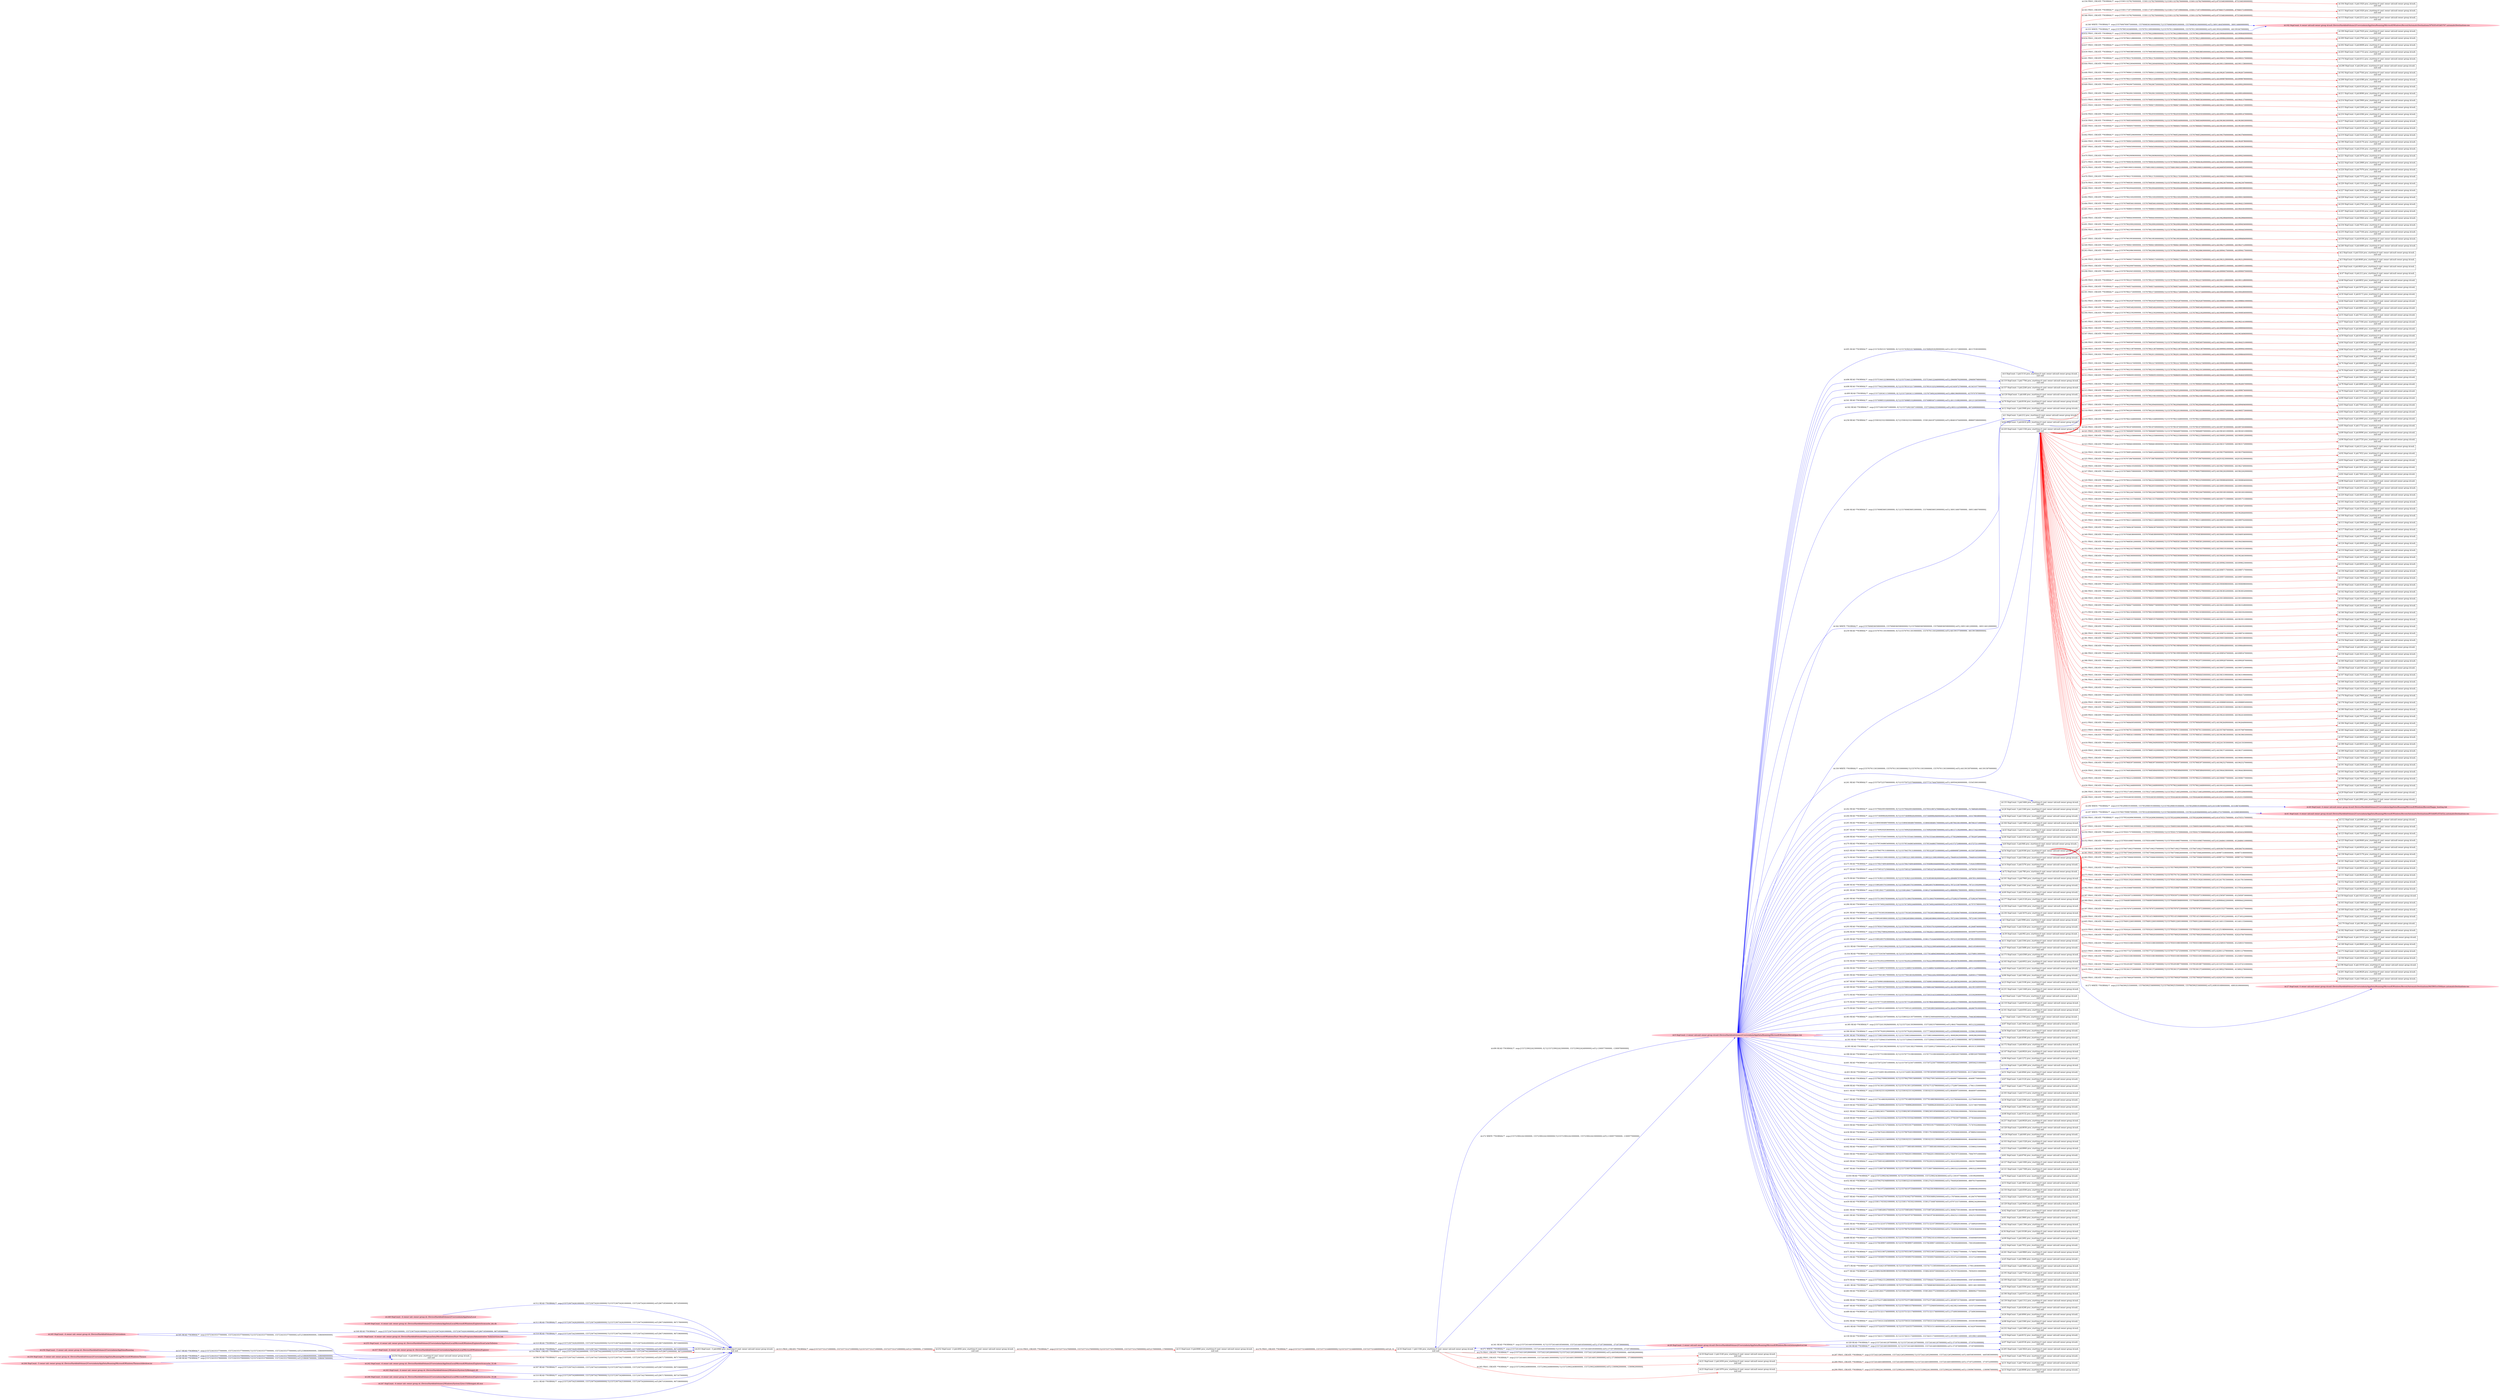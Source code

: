 digraph  {
rankdir=LR
"248"[color=pink,label="id:248 HopCount: -4 owner uid: owner group id: /Device/HarddiskVolume2/Users/admin/AppData/Local ", shape=oval,style=filled];
"253"[color=black,label="id:253 HopCount: -3 pid:6960 proc_starttime:0 cmd: owner uid:null owner group id:null,\n null null", shape=box,style=solid];
"248" -> "253" [id=512,__obj="READ"color=blue,label="id:512 READ **NORMAL**  seqs:[1557236754261000000, 1557236754261000000] T:[1557236754261000000, 1557236754261000000] relT:[967185000000, 967185000000]",style=solid];
"249"[color=pink,label="id:249 HopCount: -4 owner uid: owner group id: /Device/HarddiskVolume2/Users/admin/AppData/Local/Microsoft/Windows/Explorer/iconcache_idx.db ", shape=oval,style=filled];
"249" -> "253" [id=513,__obj="READ"color=blue,label="id:513 READ **NORMAL**  seqs:[1557236754262000000, 1557236754268000000] T:[1557236754262000000, 1557236754268000000] relT:[967184000000, 967178000000]",style=solid];
"252"[color=black,label="id:252 HopCount: -2 pid:4092 proc_starttime:0 cmd: owner uid:null owner group id:null,\n null null", shape=box,style=solid];
"15"[color=black,label="id:15 HopCount: 0 pid:8080 proc_starttime:0 cmd: owner uid:null owner group id:null,\n null null", shape=box,style=solid];
"252" -> "15" [id=514,__obj="PROC_CREATE"color=red,label="id:514 PROC_CREATE **NORMAL**  seqs:[1557237721276000000, 1557237721276000000] T:[1557237721276000000, 1557237721276000000] relT:[170000000, 170000000]",style=solid];
"253" -> "252" [id=515,__obj="PROC_CREATE"color=red,label="id:515 PROC_CREATE **NORMAL**  seqs:[1557237721271000000, 1557237721271000000] T:[1557237721271000000, 1557237721271000000] relT:[175000000, 175000000]",style=solid];
"254"[color=black,label="id:254 HopCount: -4 pid:6056 proc_starttime:0 cmd: owner uid:null owner group id:null,\n null null", shape=box,style=solid];
"254" -> "253" [id=516,__obj="PROC_CREATE"color=red,label="id:516 PROC_CREATE **NORMAL**  seqs:[1557236754226000000, 1557236754226000000] T:[1557236754226000000, 1557236754226000000] relT:[967220000000, 967220000000]",style=solid];
"250"[color=pink,label="id:250 HopCount: -5 owner uid: owner group id: /Device/HarddiskVolume2/Users/admin/AppData/Roaming ", shape=oval,style=filled];
"250" -> "254" [id=517,__obj="READ"color=blue,label="id:517 READ **NORMAL**  seqs:[1557234335377000000, 1557234335377000000] T:[1557234335377000000, 1557234335377000000] relT:[3386069000000, 3386069000000]",style=solid];
"251"[color=pink,label="id:251 HopCount: -4 owner uid: owner group id: /Device/HarddiskVolume2/ProgramData/Microsoft/Windows/Start Menu/Programs/Administrative Tools/services.lnk ", shape=oval,style=filled];
"251" -> "253" [id=518,__obj="READ"color=blue,label="id:518 READ **NORMAL**  seqs:[1557236754250000000, 1557236754250000000] T:[1557236754250000000, 1557236754250000000] relT:[967196000000, 967196000000]",style=solid];
"255"[color=pink,label="id:255 HopCount: -4 owner uid: owner group id: /Device/HarddiskVolume2/Users/admin/AppData/Local/Microsoft/Windows/Explorer/IconCacheToDelete ", shape=oval,style=filled];
"255" -> "253" [id=519,__obj="READ"color=blue,label="id:519 READ **NORMAL**  seqs:[1557236754262000000, 1557236754262000000] T:[1557236754262000000, 1557236754262000000] relT:[967184000000, 967184000000]",style=solid];
"256"[color=pink,label="id:256 HopCount: -5 owner uid: owner group id: /Device/HarddiskVolume2/Users/admin/AppData/Roaming/Microsoft/Windows/Themes ", shape=oval,style=filled];
"256" -> "254" [id=520,__obj="READ"color=blue,label="id:520 READ **NORMAL**  seqs:[1557234335377000000, 1557234335378000000] T:[1557234335377000000, 1557234335378000000] relT:[3386069000000, 3386068000000]",style=solid];
"9"[color=pink,label="id:9 HopCount: 2 owner uid:null owner group id:null /Device/HarddiskVolume2/Users/admin/AppData/Roaming/Microsoft/Windows/Recent/jpas.lnk ", shape=oval,style=filled];
"1"[color=black,label="id:1 HopCount: 3 pid:212 proc_starttime:0 cmd: owner uid:null owner group id:null,\n null null", shape=box,style=solid];
"9" -> "1" [id=258,__obj="READ"color=blue,label="id:258 READ **NORMAL**  seqs:[1558102332190000000, 0] T:[1558102332190000000, 1558126418732000000] relT:[-864610744000000, -888697286000000]",style=solid];
"229"[color=black,label="id:229 HopCount: 3 pid:1336 proc_starttime:0 cmd: owner uid:null owner group id:null,\n null null", shape=box,style=solid];
"9" -> "229" [id=259,__obj="READ"color=blue,label="id:259 READ **NORMAL**  seqs:[1557679113019000000, 0] T:[1557679113019000000, 1557679113032000000] relT:[-441391573000000, -441391586000000]",style=solid];
"62"[color=black,label="id:62 HopCount: 3 pid:6416 proc_starttime:0 cmd: owner uid:null owner group id:null,\n null null", shape=box,style=solid];
"9" -> "62" [id=260,__obj="READ"color=blue,label="id:260 READ **NORMAL**  seqs:[1557606836053000000, 0] T:[1557606836053000000, 1557606836053000000] relT:[-369114607000000, -369114607000000]",style=solid];
"135"[color=black,label="id:135 HopCount: 3 pid:5484 proc_starttime:0 cmd: owner uid:null owner group id:null,\n null null", shape=box,style=solid];
"9" -> "135" [id=261,__obj="READ"color=blue,label="id:261 READ **NORMAL**  seqs:[1557507225706000000, 0] T:[1557507225706000000, 1557773174447000000] relT:[-269504260000000, -535453001000000]",style=solid];
"26"[color=black,label="id:26 HopCount: 3 pid:5360 proc_starttime:0 cmd: owner uid:null owner group id:null,\n null null", shape=box,style=solid];
"9" -> "26" [id=262,__obj="READ"color=blue,label="id:262 READ **NORMAL**  seqs:[1557944200184000000, 0] T:[1557944200184000000, 1557955190727000000] relT:[-706478738000000, -717469281000000]",style=solid];
"2"[color=black,label="id:2 HopCount: 4 pid:5324 proc_starttime:0 cmd: owner uid:null owner group id:null,\n null null", shape=box,style=solid];
"229" -> "2" [id=263,__obj="PROC_CREATE"color=red,label="id:263 PROC_CREATE **NORMAL**  seqs:[1557679620863000000, 1557679620863000000] T:[1557679620863000000, 1557679620863000000] relT:[-441899417000000, -441899417000000]",style=solid];
"36"[color=black,label="id:36 HopCount: 3 pid:1204 proc_starttime:0 cmd: owner uid:null owner group id:null,\n null null", shape=box,style=solid];
"9" -> "36" [id=264,__obj="READ"color=blue,label="id:264 READ **NORMAL**  seqs:[1557340898282000000, 0] T:[1557340898282000000, 1557340898284000000] relT:[-103176836000000, -103176838000000]",style=solid];
"164"[color=black,label="id:164 HopCount: 3 pid:1080 proc_starttime:0 cmd: owner uid:null owner group id:null,\n null null", shape=box,style=solid];
"9" -> "164" [id=265,__obj="READ"color=blue,label="id:265 READ **NORMAL**  seqs:[1558045664807000000, 0] T:[1558045664807000000, 1558045664817000000] relT:[-807943361000000, -807943371000000]",style=solid];
"3"[color=black,label="id:3 HopCount: 4 pid:4648 proc_starttime:0 cmd: owner uid:null owner group id:null,\n null null", shape=box,style=solid];
"229" -> "3" [id=266,__obj="PROC_CREATE"color=red,label="id:266 PROC_CREATE **NORMAL**  seqs:[1557679684575000000, 1557679684575000000] T:[1557679684575000000, 1557679684575000000] relT:[-441963129000000, -441963129000000]",style=solid];
"43"[color=black,label="id:43 HopCount: 3 pid:212 proc_starttime:0 cmd: owner uid:null owner group id:null,\n null null", shape=box,style=solid];
"9" -> "43" [id=267,__obj="READ"color=blue,label="id:267 READ **NORMAL**  seqs:[1557699292838000000, 0] T:[1557699292838000000, 1557699293067000000] relT:[-461571392000000, -461571621000000]",style=solid];
"46"[color=black,label="id:46 HopCount: 3 pid:4168 proc_starttime:0 cmd: owner uid:null owner group id:null,\n null null", shape=box,style=solid];
"9" -> "46" [id=268,__obj="READ"color=blue,label="id:268 READ **NORMAL**  seqs:[1557615554415000000, 0] T:[1557615554415000000, 1557615554418000000] relT:[-377832969000000, -377832972000000]",style=solid];
"6"[color=black,label="id:6 HopCount: 4 pid:6820 proc_starttime:0 cmd: owner uid:null owner group id:null,\n null null", shape=box,style=solid];
"229" -> "6" [id=269,__obj="PROC_CREATE"color=red,label="id:269 PROC_CREATE **NORMAL**  seqs:[1557679620997000000, 1557679620997000000] T:[1557679620997000000, 1557679620997000000] relT:[-441899551000000, -441899551000000]",style=solid];
"8"[color=black,label="id:8 HopCount: 3 pid:948 proc_starttime:0 cmd: owner uid:null owner group id:null,\n null null", shape=box,style=solid];
"9" -> "8" [id=270,__obj="READ"color=blue,label="id:270 READ **NORMAL**  seqs:[1557853448654000000, 0] T:[1557853448654000000, 1557853448657000000] relT:[-615727208000000, -615727211000000]",style=solid];
"16"[color=black,label="id:16 HopCount: 1 pid:1184 proc_starttime:0 cmd: owner uid:null owner group id:null,\n null null", shape=box,style=solid];
"28"[color=pink,label="id:28 HopCount: 2 owner uid:null owner group id:null /Device/HarddiskVolume2/Users/admin/AppData/Roaming/Microsoft/Windows/Recent/atmospherical.lnk ", shape=oval,style=filled];
"16" -> "28" [id=271,__obj="WRITE"color=blue,label="id:271 WRITE **NORMAL**  seqs:[1557241440185000000, 1557241440185000000] T:[1557241440185000000, 1557241440185000000] relT:[-3718739000000, -3718739000000]",style=solid];
"16" -> "9" [id=272,__obj="WRITE"color=blue,label="id:272 WRITE **NORMAL**  seqs:[1557239022423000000, 1557239022423000000] T:[1557239022423000000, 1557239022423000000] relT:[-1300977000000, -1300977000000]",style=solid];
"54"[color=black,label="id:54 HopCount: 3 pid:9180 proc_starttime:0 cmd: owner uid:null owner group id:null,\n null null", shape=box,style=solid];
"27"[color=pink,label="id:27 HopCount: 4 owner uid:null owner group id:null /Device/HarddiskVolume2/Users/admin/AppData/Roaming/Microsoft/Windows/Recent/AutomaticDestinations/9d1f905ce5044aee.automaticDestinations-ms ", shape=oval,style=filled];
"54" -> "27" [id=273,__obj="WRITE"color=blue,label="id:273 WRITE **NORMAL**  seqs:[1557845902535000000, 1557845902536000000] T:[1557845902535000000, 1557845902536000000] relT:[-608181089000000, -608181090000000]",style=solid];
"13"[color=black,label="id:13 HopCount: 3 pid:5384 proc_starttime:0 cmd: owner uid:null owner group id:null,\n null null", shape=box,style=solid];
"9" -> "13" [id=274,__obj="READ"color=blue,label="id:274 READ **NORMAL**  seqs:[1558032213081000000, 0] T:[1558032213081000000, 1558032213081000000] relT:[-794491635000000, -794491635000000]",style=solid];
"14"[color=black,label="id:14 HopCount: 3 pid:5376 proc_starttime:0 cmd: owner uid:null owner group id:null,\n null null", shape=box,style=solid];
"9" -> "14" [id=275,__obj="READ"color=blue,label="id:275 READ **NORMAL**  seqs:[1557943740934000000, 0] T:[1557943740934000000, 1557956965044000000] relT:[-706019488000000, -719243598000000]",style=solid];
"15" -> "16" [id=276,__obj="PROC_CREATE"color=red,label="id:276 PROC_CREATE **NORMAL**  seqs:[1557237721446000000, 1557237721446000000] T:[1557237721446000000, 1557237721446000000] relT:[0, 0]",style=solid];
"72"[color=black,label="id:72 HopCount: 3 pid:788 proc_starttime:0 cmd: owner uid:null owner group id:null,\n null null", shape=box,style=solid];
"9" -> "72" [id=277,__obj="READ"color=blue,label="id:277 READ **NORMAL**  seqs:[1557585327259000000, 0] T:[1557585327260000000, 1557585327261000000] relT:[-347605814000000, -347605815000000]",style=solid];
"101"[color=black,label="id:101 HopCount: 3 pid:7960 proc_starttime:0 cmd: owner uid:null owner group id:null,\n null null", shape=box,style=solid];
"9" -> "101" [id=278,__obj="READ"color=blue,label="id:278 READ **NORMAL**  seqs:[1557438212239000000, 0] T:[1557438212243000000, 1557438506582000000] relT:[-200490797000000, -200785136000000]",style=solid];
"18"[color=black,label="id:18 HopCount: 2 pid:3140 proc_starttime:0 cmd: owner uid:null owner group id:null,\n null null", shape=box,style=solid];
"16" -> "18" [id=279,__obj="PROC_CREATE"color=red,label="id:279 PROC_CREATE **NORMAL**  seqs:[1557242126528000000, 1557242126528000000] T:[1557242126528000000, 1557242126528000000] relT:[-4405082000000, -4405082000000]",style=solid];
"20"[color=black,label="id:20 HopCount: 3 pid:1564 proc_starttime:0 cmd: owner uid:null owner group id:null,\n null null", shape=box,style=solid];
"9" -> "20" [id=280,__obj="READ"color=blue,label="id:280 READ **NORMAL**  seqs:[1558024937033000000, 0] T:[1558024937033000000, 1558024937038000000] relT:[-787215587000000, -787215592000000]",style=solid];
"60"[color=black,label="id:60 HopCount: 3 pid:5368 proc_starttime:0 cmd: owner uid:null owner group id:null,\n null null", shape=box,style=solid];
"9" -> "60" [id=281,__obj="READ"color=blue,label="id:281 READ **NORMAL**  seqs:[1558126417724000000, 0] T:[1558126417724000000, 1558127343840000000] relT:[-888696278000000, -889622394000000]",style=solid];
"21"[color=black,label="id:21 HopCount: 2 pid:2456 proc_starttime:0 cmd: owner uid:null owner group id:null,\n null null", shape=box,style=solid];
"16" -> "21" [id=282,__obj="PROC_CREATE"color=red,label="id:282 PROC_CREATE **NORMAL**  seqs:[1557241440130000000, 1557241440130000000] T:[1557241440130000000, 1557241440130000000] relT:[-3718684000000, -3718684000000]",style=solid];
"177"[color=black,label="id:177 HopCount: 3 pid:2128 proc_starttime:0 cmd: owner uid:null owner group id:null,\n null null", shape=box,style=solid];
"9" -> "177" [id=283,__obj="READ"color=blue,label="id:283 READ **NORMAL**  seqs:[1557513003783000000, 0] T:[1557513003783000000, 1557513003793000000] relT:[-275282337000000, -275282347000000]",style=solid];
"238"[color=black,label="id:238 HopCount: 3 pid:5500 proc_starttime:0 cmd: owner uid:null owner group id:null,\n null null", shape=box,style=solid];
"9" -> "238" [id=284,__obj="READ"color=blue,label="id:284 READ **NORMAL**  seqs:[1557675692244000000, 0] T:[1557675692244000000, 1557675692244000000] relT:[-437970798000000, -437970798000000]",style=solid];
"25"[color=black,label="id:25 HopCount: 2 pid:1876 proc_starttime:0 cmd: owner uid:null owner group id:null,\n null null", shape=box,style=solid];
"16" -> "25" [id=285,__obj="PROC_CREATE"color=red,label="id:285 PROC_CREATE **NORMAL**  seqs:[1557239022408000000, 1557239022408000000] T:[1557239022408000000, 1557239022408000000] relT:[-1300962000000, -1300962000000]",style=solid];
"29"[color=black,label="id:29 HopCount: 4 pid:8944 proc_starttime:0 cmd: owner uid:null owner group id:null,\n null null", shape=box,style=solid];
"54" -> "29" [id=286,__obj="PROC_CREATE"color=red,label="id:286 PROC_CREATE **NORMAL**  seqs:[1557852714652000000, 1557852714652000000] T:[1557852714652000000, 1557852714652000000] relT:[-614993206000000, -614993206000000]",style=solid];
"10"[color=black,label="id:10 HopCount: 3 pid:7932 proc_starttime:0 cmd: owner uid:null owner group id:null,\n null null", shape=box,style=solid];
"18" -> "10" [id=287,__obj="PROC_CREATE"color=red,label="id:287 PROC_CREATE **NORMAL**  seqs:[1557242126529000000, 1557242126529000000] T:[1557242126529000000, 1557242126529000000] relT:[-4405083000000, -4405083000000]",style=solid];
"32"[color=black,label="id:32 HopCount: 4 pid:2892 proc_starttime:0 cmd: owner uid:null owner group id:null,\n null null", shape=box,style=solid];
"54" -> "32" [id=288,__obj="PROC_CREATE"color=red,label="id:288 PROC_CREATE **NORMAL**  seqs:[1557850246581000000, 1557850246581000000] T:[1557850246581000000, 1557850246581000000] relT:[-612525135000000, -612525135000000]",style=solid];
"31"[color=black,label="id:31 HopCount: 3 pid:7328 proc_starttime:0 cmd: owner uid:null owner group id:null,\n null null", shape=box,style=solid];
"21" -> "31" [id=289,__obj="PROC_CREATE"color=red,label="id:289 PROC_CREATE **NORMAL**  seqs:[1557241440168000000, 1557241440168000000] T:[1557241440168000000, 1557241440168000000] relT:[-3718722000000, -3718722000000]",style=solid];
"33"[color=black,label="id:33 HopCount: 3 pid:8008 proc_starttime:0 cmd: owner uid:null owner group id:null,\n null null", shape=box,style=solid];
"25" -> "33" [id=290,__obj="PROC_CREATE"color=red,label="id:290 PROC_CREATE **NORMAL**  seqs:[1557239022413000000, 1557239022413000000] T:[1557239022413000000, 1557239022413000000] relT:[-1300967000000, -1300967000000]",style=solid];
"236"[color=black,label="id:236 HopCount: 3 pid:5676 proc_starttime:0 cmd: owner uid:null owner group id:null,\n null null", shape=box,style=solid];
"9" -> "236" [id=291,__obj="READ"color=blue,label="id:291 READ **NORMAL**  seqs:[1557793305393000000, 0] T:[1557793305393000000, 1557793305398000000] relT:[-555583947000000, -555583952000000]",style=solid];
"5"[color=black,label="id:5 HopCount: 3 pid:5996 proc_starttime:0 cmd: owner uid:null owner group id:null,\n null null", shape=box,style=solid];
"9" -> "5" [id=292,__obj="READ"color=blue,label="id:292 READ **NORMAL**  seqs:[1558024938061000000, 0] T:[1558024938061000000, 1558024938061000000] relT:[-787216615000000, -787216615000000]",style=solid];
"69"[color=black,label="id:69 HopCount: 3 pid:3228 proc_starttime:0 cmd: owner uid:null owner group id:null,\n null null", shape=box,style=solid];
"9" -> "69" [id=293,__obj="READ"color=blue,label="id:293 READ **NORMAL**  seqs:[1557850370002000000, 0] T:[1557850370002000000, 1557850370192000000] relT:[-612648556000000, -612648746000000]",style=solid];
"39"[color=black,label="id:39 HopCount: 3 pid:992 proc_starttime:0 cmd: owner uid:null owner group id:null,\n null null", shape=box,style=solid];
"9" -> "39" [id=294,__obj="READ"color=blue,label="id:294 READ **NORMAL**  seqs:[1557842708042000000, 0] T:[1557842821145000000, 1557842821148000000] relT:[-605099699000000, -605099702000000]",style=solid];
"11"[color=black,label="id:11 HopCount: 3 pid:5364 proc_starttime:0 cmd: owner uid:null owner group id:null,\n null null", shape=box,style=solid];
"9" -> "11" [id=295,__obj="READ"color=blue,label="id:295 READ **NORMAL**  seqs:[1558024937039000000, 0] T:[1558024937039000000, 1558117532445000000] relT:[-787215593000000, -879810999000000]",style=solid];
"40"[color=pink,label="id:40 HopCount: 4 owner uid:null owner group id:null /Device/HarddiskVolume2/Users/admin/AppData/Roaming/Microsoft/Windows/Recent/Happy_hunting.lnk ", shape=oval,style=filled];
"54" -> "40" [id=296,__obj="WRITE"color=blue,label="id:296 WRITE **NORMAL**  seqs:[1557852908191000000, 1557852908191000000] T:[1557852908191000000, 1557852908191000000] relT:[-615186745000000, -615186745000000]",style=solid];
"41"[color=pink,label="id:41 HopCount: 4 owner uid:null owner group id:null /Device/HarddiskVolume2/Users/admin/AppData/Roaming/Microsoft/Windows/Recent/AutomaticDestinations/f01b4d95cf55d32a.automaticDestinations-ms ", shape=oval,style=filled];
"54" -> "41" [id=297,__obj="WRITE"color=blue,label="id:297 WRITE **NORMAL**  seqs:[1557845790867000000, 1557853228384000000] T:[1557845849003000000, 1557853228384000000] relT:[-608127557000000, -615506938000000]",style=solid];
"47"[color=black,label="id:47 HopCount: 4 pid:212 proc_starttime:0 cmd: owner uid:null owner group id:null,\n null null", shape=box,style=solid];
"229" -> "47" [id=298,__obj="PROC_CREATE"color=red,label="id:298 PROC_CREATE **NORMAL**  seqs:[1557679620453000000, 1557679620453000000] T:[1557679620453000000, 1557679620453000000] relT:[-441899007000000, -441899007000000]",style=solid];
"48"[color=black,label="id:48 HopCount: 4 pid:6832 proc_starttime:0 cmd: owner uid:null owner group id:null,\n null null", shape=box,style=solid];
"229" -> "48" [id=299,__obj="PROC_CREATE"color=red,label="id:299 PROC_CREATE **NORMAL**  seqs:[1557679622574000000, 1557679622574000000] T:[1557679622574000000, 1557679622574000000] relT:[-441901128000000, -441901128000000]",style=solid];
"49"[color=black,label="id:49 HopCount: 4 pid:5076 proc_starttime:0 cmd: owner uid:null owner group id:null,\n null null", shape=box,style=solid];
"229" -> "49" [id=300,__obj="PROC_CREATE"color=red,label="id:300 PROC_CREATE **NORMAL**  seqs:[1557679685744000000, 1557679685744000000] T:[1557679685744000000, 1557679685744000000] relT:[-441964298000000, -441964298000000]",style=solid];
"50"[color=black,label="id:50 HopCount: 4 pid:6172 proc_starttime:0 cmd: owner uid:null owner group id:null,\n null null", shape=box,style=solid];
"229" -> "50" [id=301,__obj="PROC_CREATE"color=red,label="id:301 PROC_CREATE **NORMAL**  seqs:[1557679621726000000, 1557679621726000000] T:[1557679621726000000, 1557679621726000000] relT:[-441900280000000, -441900280000000]",style=solid];
"44"[color=black,label="id:44 HopCount: 4 pid:5064 proc_starttime:0 cmd: owner uid:null owner group id:null,\n null null", shape=box,style=solid];
"229" -> "44" [id=302,__obj="PROC_CREATE"color=red,label="id:302 PROC_CREATE **NORMAL**  seqs:[1557679620287000000, 1557679620287000000] T:[1557679620287000000, 1557679620287000000] relT:[-441898841000000, -441898841000000]",style=solid];
"52"[color=black,label="id:52 HopCount: 4 pid:6856 proc_starttime:0 cmd: owner uid:null owner group id:null,\n null null", shape=box,style=solid];
"229" -> "52" [id=303,__obj="PROC_CREATE"color=red,label="id:303 PROC_CREATE **NORMAL**  seqs:[1557679685482000000, 1557679685482000000] T:[1557679685482000000, 1557679685482000000] relT:[-441964036000000, -441964036000000]",style=solid];
"55"[color=black,label="id:55 HopCount: 4 pid:7012 proc_starttime:0 cmd: owner uid:null owner group id:null,\n null null", shape=box,style=solid];
"229" -> "55" [id=304,__obj="PROC_CREATE"color=red,label="id:304 PROC_CREATE **NORMAL**  seqs:[1557679622302000000, 1557679622302000000] T:[1557679622302000000, 1557679622302000000] relT:[-441900856000000, -441900856000000]",style=solid];
"57"[color=black,label="id:57 HopCount: 4 pid:7184 proc_starttime:0 cmd: owner uid:null owner group id:null,\n null null", shape=box,style=solid];
"229" -> "57" [id=305,__obj="PROC_CREATE"color=red,label="id:305 PROC_CREATE **NORMAL**  seqs:[1557679683587000000, 1557679683587000000] T:[1557679683587000000, 1557679683587000000] relT:[-441962141000000, -441962141000000]",style=solid];
"58"[color=black,label="id:58 HopCount: 4 pid:4648 proc_starttime:0 cmd: owner uid:null owner group id:null,\n null null", shape=box,style=solid];
"229" -> "58" [id=306,__obj="PROC_CREATE"color=red,label="id:306 PROC_CREATE **NORMAL**  seqs:[1557679620352000000, 1557679620352000000] T:[1557679620352000000, 1557679620352000000] relT:[-441898906000000, -441898906000000]",style=solid];
"59"[color=black,label="id:59 HopCount: 4 pid:4384 proc_starttime:0 cmd: owner uid:null owner group id:null,\n null null", shape=box,style=solid];
"229" -> "59" [id=307,__obj="PROC_CREATE"color=red,label="id:307 PROC_CREATE **NORMAL**  seqs:[1557679684852000000, 1557679684852000000] T:[1557679684852000000, 1557679684852000000] relT:[-441963406000000, -441963406000000]",style=solid];
"64"[color=black,label="id:64 HopCount: 4 pid:4388 proc_starttime:0 cmd: owner uid:null owner group id:null,\n null null", shape=box,style=solid];
"229" -> "64" [id=308,__obj="PROC_CREATE"color=red,label="id:308 PROC_CREATE **NORMAL**  seqs:[1557679685697000000, 1557679685697000000] T:[1557679685697000000, 1557679685697000000] relT:[-441964251000000, -441964251000000]",style=solid];
"66"[color=black,label="id:66 HopCount: 4 pid:5076 proc_starttime:0 cmd: owner uid:null owner group id:null,\n null null", shape=box,style=solid];
"229" -> "66" [id=309,__obj="PROC_CREATE"color=red,label="id:309 PROC_CREATE **NORMAL**  seqs:[1557679621387000000, 1557679621387000000] T:[1557679621387000000, 1557679621387000000] relT:[-441899941000000, -441899941000000]",style=solid];
"73"[color=black,label="id:73 HopCount: 4 pid:3796 proc_starttime:0 cmd: owner uid:null owner group id:null,\n null null", shape=box,style=solid];
"229" -> "73" [id=310,__obj="PROC_CREATE"color=red,label="id:310 PROC_CREATE **NORMAL**  seqs:[1557679620110000000, 1557679620110000000] T:[1557679620110000000, 1557679620110000000] relT:[-441898664000000, -441898664000000]",style=solid];
"74"[color=black,label="id:74 HopCount: 4 pid:6868 proc_starttime:0 cmd: owner uid:null owner group id:null,\n null null", shape=box,style=solid];
"229" -> "74" [id=311,__obj="PROC_CREATE"color=red,label="id:311 PROC_CREATE **NORMAL**  seqs:[1557679622274000000, 1557679622274000000] T:[1557679622274000000, 1557679622274000000] relT:[-441900828000000, -441900828000000]",style=solid];
"76"[color=black,label="id:76 HopCount: 4 pid:5200 proc_starttime:0 cmd: owner uid:null owner group id:null,\n null null", shape=box,style=solid];
"229" -> "76" [id=312,__obj="PROC_CREATE"color=red,label="id:312 PROC_CREATE **NORMAL**  seqs:[1557679621915000000, 1557679621915000000] T:[1557679621915000000, 1557679621915000000] relT:[-441900469000000, -441900469000000]",style=solid];
"77"[color=black,label="id:77 HopCount: 4 pid:3964 proc_starttime:0 cmd: owner uid:null owner group id:null,\n null null", shape=box,style=solid];
"229" -> "77" [id=313,__obj="PROC_CREATE"color=red,label="id:313 PROC_CREATE **NORMAL**  seqs:[1557679686091000000, 1557679686091000000] T:[1557679686091000000, 1557679686091000000] relT:[-441964645000000, -441964645000000]",style=solid];
"78"[color=black,label="id:78 HopCount: 4 pid:4896 proc_starttime:0 cmd: owner uid:null owner group id:null,\n null null", shape=box,style=solid];
"229" -> "78" [id=314,__obj="PROC_CREATE"color=red,label="id:314 PROC_CREATE **NORMAL**  seqs:[1557679684053000000, 1557679684053000000] T:[1557679684053000000, 1557679684053000000] relT:[-441962607000000, -441962607000000]",style=solid];
"79"[color=black,label="id:79 HopCount: 4 pid:7516 proc_starttime:0 cmd: owner uid:null owner group id:null,\n null null", shape=box,style=solid];
"229" -> "79" [id=315,__obj="PROC_CREATE"color=red,label="id:315 PROC_CREATE **NORMAL**  seqs:[1557679620520000000, 1557679620520000000] T:[1557679620520000000, 1557679620520000000] relT:[-441899074000000, -441899074000000]",style=solid];
"80"[color=black,label="id:80 HopCount: 4 pid:2576 proc_starttime:0 cmd: owner uid:null owner group id:null,\n null null", shape=box,style=solid];
"229" -> "80" [id=316,__obj="PROC_CREATE"color=red,label="id:316 PROC_CREATE **NORMAL**  seqs:[1557679621961000000, 1557679621961000000] T:[1557679621961000000, 1557679621961000000] relT:[-441900515000000, -441900515000000]",style=solid];
"63"[color=black,label="id:63 HopCount: 4 pid:7504 proc_starttime:0 cmd: owner uid:null owner group id:null,\n null null", shape=box,style=solid];
"229" -> "63" [id=317,__obj="PROC_CREATE"color=red,label="id:317 PROC_CREATE **NORMAL**  seqs:[1557679620940000000, 1557679620940000000] T:[1557679620940000000, 1557679620940000000] relT:[-441899494000000, -441899494000000]",style=solid];
"83"[color=black,label="id:83 HopCount: 4 pid:2764 proc_starttime:0 cmd: owner uid:null owner group id:null,\n null null", shape=box,style=solid];
"229" -> "83" [id=318,__obj="PROC_CREATE"color=red,label="id:318 PROC_CREATE **NORMAL**  seqs:[1557679622019000000, 1557679622019000000] T:[1557679622019000000, 1557679622019000000] relT:[-441900573000000, -441900573000000]",style=solid];
"84"[color=black,label="id:84 HopCount: 4 pid:4900 proc_starttime:0 cmd: owner uid:null owner group id:null,\n null null", shape=box,style=solid];
"229" -> "84" [id=319,__obj="PROC_CREATE"color=red,label="id:319 PROC_CREATE **NORMAL**  seqs:[1557679621448000000, 1557679621448000000] T:[1557679621448000000, 1557679621448000000] relT:[-441900002000000, -441900002000000]",style=solid];
"85"[color=black,label="id:85 HopCount: 4 pid:1732 proc_starttime:0 cmd: owner uid:null owner group id:null,\n null null", shape=box,style=solid];
"229" -> "85" [id=320,__obj="PROC_CREATE"color=red,label="id:320 PROC_CREATE **NORMAL**  seqs:[1557679618749000000, 1557679618749000000] T:[1557679618749000000, 1557679618749000000] relT:[-441897303000000, -441897303000000]",style=solid];
"89"[color=black,label="id:89 HopCount: 4 pid:8096 proc_starttime:0 cmd: owner uid:null owner group id:null,\n null null", shape=box,style=solid];
"229" -> "89" [id=321,__obj="PROC_CREATE"color=red,label="id:321 PROC_CREATE **NORMAL**  seqs:[1557679684897000000, 1557679684897000000] T:[1557679684897000000, 1557679684897000000] relT:[-441963451000000, -441963451000000]",style=solid];
"90"[color=black,label="id:90 HopCount: 4 pid:5720 proc_starttime:0 cmd: owner uid:null owner group id:null,\n null null", shape=box,style=solid];
"229" -> "90" [id=322,__obj="PROC_CREATE"color=red,label="id:322 PROC_CREATE **NORMAL**  seqs:[1557679622358000000, 1557679622358000000] T:[1557679622358000000, 1557679622358000000] relT:[-441900912000000, -441900912000000]",style=solid];
"91"[color=black,label="id:91 HopCount: 4 pid:212 proc_starttime:0 cmd: owner uid:null owner group id:null,\n null null", shape=box,style=solid];
"229" -> "91" [id=323,__obj="PROC_CREATE"color=red,label="id:323 PROC_CREATE **NORMAL**  seqs:[1557679684618000000, 1557679684618000000] T:[1557679684618000000, 1557679684618000000] relT:[-441963172000000, -441963172000000]",style=solid];
"92"[color=black,label="id:92 HopCount: 4 pid:7652 proc_starttime:0 cmd: owner uid:null owner group id:null,\n null null", shape=box,style=solid];
"229" -> "92" [id=324,__obj="PROC_CREATE"color=red,label="id:324 PROC_CREATE **NORMAL**  seqs:[1557679685240000000, 1557679685240000000] T:[1557679685240000000, 1557679685240000000] relT:[-441963794000000, -441963794000000]",style=solid];
"93"[color=black,label="id:93 HopCount: 4 pid:5796 proc_starttime:0 cmd: owner uid:null owner group id:null,\n null null", shape=box,style=solid];
"229" -> "93" [id=325,__obj="PROC_CREATE"color=red,label="id:325 PROC_CREATE **NORMAL**  seqs:[1557679739676000000, 1557679739676000000] T:[1557679739676000000, 1557679739676000000] relT:[-442018230000000, -442018230000000]",style=solid];
"94"[color=black,label="id:94 HopCount: 4 pid:3632 proc_starttime:0 cmd: owner uid:null owner group id:null,\n null null", shape=box,style=solid];
"229" -> "94" [id=326,__obj="PROC_CREATE"color=red,label="id:326 PROC_CREATE **NORMAL**  seqs:[1557679684195000000, 1557679684195000000] T:[1557679684195000000, 1557679684195000000] relT:[-441962749000000, -441962749000000]",style=solid];
"82"[color=black,label="id:82 HopCount: 4 pid:7604 proc_starttime:0 cmd: owner uid:null owner group id:null,\n null null", shape=box,style=solid];
"229" -> "82" [id=327,__obj="PROC_CREATE"color=red,label="id:327 PROC_CREATE **NORMAL**  seqs:[1557679683708000000, 1557679683708000000] T:[1557679683708000000, 1557679683708000000] relT:[-441962262000000, -441962262000000]",style=solid];
"97"[color=black,label="id:97 HopCount: 3 pid:6536 proc_starttime:0 cmd: owner uid:null owner group id:null,\n null null", shape=box,style=solid];
"28" -> "97" [id=328,__obj="READ"color=blue,label="id:328 READ **NORMAL**  seqs:[1557241441207000000, 0] T:[1557241441207000000, 1557241441207000000] relT:[-3719761000000, -3719761000000]",style=solid];
"98"[color=black,label="id:98 HopCount: 4 pid:6152 proc_starttime:0 cmd: owner uid:null owner group id:null,\n null null", shape=box,style=solid];
"229" -> "98" [id=329,__obj="PROC_CREATE"color=red,label="id:329 PROC_CREATE **NORMAL**  seqs:[1557679622250000000, 1557679622250000000] T:[1557679622250000000, 1557679622250000000] relT:[-441900804000000, -441900804000000]",style=solid];
"229" -> "9" [id=330,__obj="WRITE"color=blue,label="id:330 WRITE **NORMAL**  seqs:[1557679113033000000, 1557679113033000000] T:[1557679113033000000, 1557679113033000000] relT:[-441391587000000, -441391587000000]",style=solid];
"37"[color=black,label="id:37 HopCount: 3 pid:5488 proc_starttime:0 cmd: owner uid:null owner group id:null,\n null null", shape=box,style=solid];
"9" -> "37" [id=331,__obj="READ"color=blue,label="id:331 READ **NORMAL**  seqs:[1557324210842000000, 0] T:[1557324210842000000, 1557622239954000000] relT:[-86489396000000, -384518508000000]",style=solid];
"100"[color=black,label="id:100 HopCount: 4 pid:2932 proc_starttime:0 cmd: owner uid:null owner group id:null,\n null null", shape=box,style=solid];
"229" -> "100" [id=332,__obj="PROC_CREATE"color=red,label="id:332 PROC_CREATE **NORMAL**  seqs:[1557679620555000000, 1557679620555000000] T:[1557679620555000000, 1557679620555000000] relT:[-441899109000000, -441899109000000]",style=solid];
"102"[color=pink,label="id:102 HopCount: 4 owner uid:null owner group id:null /Device/HarddiskVolume2/Users/admin/AppData/Roaming/Microsoft/Windows/Recent/AutomaticDestinations/5f7b5f1e01b83767.automaticDestinations-ms ", shape=oval,style=filled];
"229" -> "102" [id=333,__obj="WRITE"color=blue,label="id:333 WRITE **NORMAL**  seqs:[1557679051634000000, 1557679113093000000] T:[1557679113068000000, 1557679113093000000] relT:[-441391622000000, -441391647000000]",style=solid];
"104"[color=black,label="id:104 HopCount: 4 pid:1920 proc_starttime:0 cmd: owner uid:null owner group id:null,\n null null", shape=box,style=solid];
"1" -> "104" [id=334,__obj="PROC_CREATE"color=red,label="id:334 PROC_CREATE **NORMAL**  seqs:[1558113278276000000, 1558113278276000000] T:[1558113278276000000, 1558113278276000000] relT:[-875556830000000, -875556830000000]",style=solid];
"105"[color=black,label="id:105 HopCount: 4 pid:2740 proc_starttime:0 cmd: owner uid:null owner group id:null,\n null null", shape=box,style=solid];
"229" -> "105" [id=335,__obj="PROC_CREATE"color=red,label="id:335 PROC_CREATE **NORMAL**  seqs:[1557679413157000000, 1557679413157000000] T:[1557679413157000000, 1557679413157000000] relT:[-441691711000000, -441691711000000]",style=solid];
"205"[color=black,label="id:205 HopCount: 3 pid:5824 proc_starttime:0 cmd: owner uid:null owner group id:null,\n null null", shape=box,style=solid];
"28" -> "205" [id=336,__obj="READ"color=blue,label="id:336 READ **NORMAL**  seqs:[1557241440186000000, 0] T:[1557241440186000000, 1557241440186000000] relT:[-3718740000000, -3718740000000]",style=solid];
"107"[color=black,label="id:107 HopCount: 4 pid:3256 proc_starttime:0 cmd: owner uid:null owner group id:null,\n null null", shape=box,style=solid];
"229" -> "107" [id=337,__obj="PROC_CREATE"color=red,label="id:337 PROC_CREATE **NORMAL**  seqs:[1557679685918000000, 1557679685918000000] T:[1557679685918000000, 1557679685918000000] relT:[-441964472000000, -441964472000000]",style=solid];
"19"[color=black,label="id:19 HopCount: 3 pid:8152 proc_starttime:0 cmd: owner uid:null owner group id:null,\n null null", shape=box,style=solid];
"28" -> "19" [id=338,__obj="READ"color=blue,label="id:338 READ **NORMAL**  seqs:[1557443117560000000, 0] T:[1557443117560000000, 1557443117560000000] relT:[-205396114000000, -205396114000000]",style=solid];
"108"[color=black,label="id:108 HopCount: 4 pid:2556 proc_starttime:0 cmd: owner uid:null owner group id:null,\n null null", shape=box,style=solid];
"229" -> "108" [id=339,__obj="PROC_CREATE"color=red,label="id:339 PROC_CREATE **NORMAL**  seqs:[1557679684290000000, 1557679684290000000] T:[1557679684290000000, 1557679684290000000] relT:[-441962844000000, -441962844000000]",style=solid];
"62" -> "102" [id=340,__obj="WRITE"color=blue,label="id:340 WRITE **NORMAL**  seqs:[1557606769075000000, 1557606836106000000] T:[1557606836091000000, 1557606836106000000] relT:[-369114645000000, -369114660000000]",style=solid];
"28" -> "16" [id=341,__obj="READ"color=blue,label="id:341 READ **NORMAL**  seqs:[1557241440185000000, 0] T:[1557241440185000000, 1557241440185000000] relT:[-3718739000000, -3718739000000]",style=solid];
"62" -> "9" [id=342,__obj="WRITE"color=blue,label="id:342 WRITE **NORMAL**  seqs:[1557606836058000000, 1557606836058000000] T:[1557606836058000000, 1557606836058000000] relT:[-369114612000000, -369114612000000]",style=solid];
"111"[color=black,label="id:111 HopCount: 4 pid:1020 proc_starttime:0 cmd: owner uid:null owner group id:null,\n null null", shape=box,style=solid];
"1" -> "111" [id=343,__obj="PROC_CREATE"color=red,label="id:343 PROC_CREATE **NORMAL**  seqs:[1558117187199000000, 1558117187199000000] T:[1558117187199000000, 1558117187199000000] relT:[-879465753000000, -879465753000000]",style=solid];
"112"[color=black,label="id:112 HopCount: 4 pid:688 proc_starttime:0 cmd: owner uid:null owner group id:null,\n null null", shape=box,style=solid];
"54" -> "112" [id=344,__obj="PROC_CREATE"color=red,label="id:344 PROC_CREATE **NORMAL**  seqs:[1557852426963000000, 1557852426963000000] T:[1557852426963000000, 1557852426963000000] relT:[-614705517000000, -614705517000000]",style=solid];
"113"[color=black,label="id:113 HopCount: 4 pid:5900 proc_starttime:0 cmd: owner uid:null owner group id:null,\n null null", shape=box,style=solid];
"229" -> "113" [id=345,__obj="PROC_CREATE"color=red,label="id:345 PROC_CREATE **NORMAL**  seqs:[1557679621148000000, 1557679621148000000] T:[1557679621148000000, 1557679621148000000] relT:[-441899702000000, -441899702000000]",style=solid];
"115"[color=black,label="id:115 HopCount: 4 pid:2212 proc_starttime:0 cmd: owner uid:null owner group id:null,\n null null", shape=box,style=solid];
"1" -> "115" [id=346,__obj="PROC_CREATE"color=red,label="id:346 PROC_CREATE **NORMAL**  seqs:[1558113278276000000, 1558113278276000000] T:[1558113278276000000, 1558113278276000000] relT:[-875556830000000, -875556830000000]",style=solid];
"116"[color=black,label="id:116 HopCount: 4 pid:2444 proc_starttime:0 cmd: owner uid:null owner group id:null,\n null null", shape=box,style=solid];
"54" -> "116" [id=347,__obj="PROC_CREATE"color=red,label="id:347 PROC_CREATE **NORMAL**  seqs:[1557846935663000000, 1557846935663000000] T:[1557846935663000000, 1557846935663000000] relT:[-609214217000000, -609214217000000]",style=solid];
"117"[color=black,label="id:117 HopCount: 4 pid:2632 proc_starttime:0 cmd: owner uid:null owner group id:null,\n null null", shape=box,style=solid];
"229" -> "117" [id=348,__obj="PROC_CREATE"color=red,label="id:348 PROC_CREATE **NORMAL**  seqs:[1557679684387000000, 1557679684387000000] T:[1557679684387000000, 1557679684387000000] relT:[-441962941000000, -441962941000000]",style=solid];
"122"[color=black,label="id:122 HopCount: 4 pid:5736 proc_starttime:0 cmd: owner uid:null owner group id:null,\n null null", shape=box,style=solid];
"229" -> "122" [id=349,__obj="PROC_CREATE"color=red,label="id:349 PROC_CREATE **NORMAL**  seqs:[1557679568380000000, 1557679568380000000] T:[1557679568380000000, 1557679568380000000] relT:[-441846934000000, -441846934000000]",style=solid];
"123"[color=black,label="id:123 HopCount: 4 pid:7260 proc_starttime:0 cmd: owner uid:null owner group id:null,\n null null", shape=box,style=solid];
"54" -> "123" [id=350,__obj="PROC_CREATE"color=red,label="id:350 PROC_CREATE **NORMAL**  seqs:[1557850175769000000, 1557850175769000000] T:[1557850175769000000, 1557850175769000000] relT:[-612454323000000, -612454323000000]",style=solid];
"124"[color=black,label="id:124 HopCount: 4 pid:4900 proc_starttime:0 cmd: owner uid:null owner group id:null,\n null null", shape=box,style=solid];
"229" -> "124" [id=351,__obj="PROC_CREATE"color=red,label="id:351 PROC_CREATE **NORMAL**  seqs:[1557679685812000000, 1557679685812000000] T:[1557679685812000000, 1557679685812000000] relT:[-441964366000000, -441964366000000]",style=solid];
"125"[color=black,label="id:125 HopCount: 4 pid:8440 proc_starttime:0 cmd: owner uid:null owner group id:null,\n null null", shape=box,style=solid];
"54" -> "125" [id=352,__obj="PROC_CREATE"color=red,label="id:352 PROC_CREATE **NORMAL**  seqs:[1557850169857000000, 1557850169857000000] T:[1557850169857000000, 1557850169857000000] relT:[-612448411000000, -612448411000000]",style=solid];
"110"[color=black,label="id:110 HopCount: 4 pid:5312 proc_starttime:0 cmd: owner uid:null owner group id:null,\n null null", shape=box,style=solid];
"229" -> "110" [id=353,__obj="PROC_CREATE"color=red,label="id:353 PROC_CREATE **NORMAL**  seqs:[1557679621637000000, 1557679621637000000] T:[1557679621637000000, 1557679621637000000] relT:[-441900191000000, -441900191000000]",style=solid];
"173"[color=black,label="id:173 HopCount: 3 pid:4368 proc_starttime:0 cmd: owner uid:null owner group id:null,\n null null", shape=box,style=solid];
"9" -> "173" [id=354,__obj="READ"color=blue,label="id:354 READ **NORMAL**  seqs:[1557324356744000000, 0] T:[1557324356744000000, 1557761489459000000] relT:[-86635298000000, -523768013000000]",style=solid];
"132"[color=black,label="id:132 HopCount: 4 pid:3472 proc_starttime:0 cmd: owner uid:null owner group id:null,\n null null", shape=box,style=solid];
"229" -> "132" [id=355,__obj="PROC_CREATE"color=red,label="id:355 PROC_CREATE **NORMAL**  seqs:[1557679683909000000, 1557679683909000000] T:[1557679683909000000, 1557679683909000000] relT:[-441962463000000, -441962463000000]",style=solid];
"165"[color=black,label="id:165 HopCount: 3 pid:6952 proc_starttime:0 cmd: owner uid:null owner group id:null,\n null null", shape=box,style=solid];
"9" -> "165" [id=356,__obj="READ"color=blue,label="id:356 READ **NORMAL**  seqs:[1557622022209000000, 0] T:[1557622022209000000, 1557622239950000000] relT:[-384300763000000, -384518504000000]",style=solid];
"133"[color=black,label="id:133 HopCount: 4 pid:6856 proc_starttime:0 cmd: owner uid:null owner group id:null,\n null null", shape=box,style=solid];
"229" -> "133" [id=357,__obj="PROC_CREATE"color=red,label="id:357 PROC_CREATE **NORMAL**  seqs:[1557679621069000000, 1557679621069000000] T:[1557679621069000000, 1557679621069000000] relT:[-441899623000000, -441899623000000]",style=solid];
"134"[color=black,label="id:134 HopCount: 4 pid:6024 proc_starttime:0 cmd: owner uid:null owner group id:null,\n null null", shape=box,style=solid];
"54" -> "134" [id=358,__obj="PROC_CREATE"color=red,label="id:358 PROC_CREATE **NORMAL**  seqs:[1557847106237000000, 1557847106237000000] T:[1557847106237000000, 1557847106237000000] relT:[-609384791000000, -609384791000000]",style=solid];
"136"[color=black,label="id:136 HopCount: 4 pid:2888 proc_starttime:0 cmd: owner uid:null owner group id:null,\n null null", shape=box,style=solid];
"229" -> "136" [id=359,__obj="PROC_CREATE"color=red,label="id:359 PROC_CREATE **NORMAL**  seqs:[1557679620163000000, 1557679620163000000] T:[1557679620163000000, 1557679620163000000] relT:[-441898717000000, -441898717000000]",style=solid];
"137"[color=black,label="id:137 HopCount: 4 pid:7904 proc_starttime:0 cmd: owner uid:null owner group id:null,\n null null", shape=box,style=solid];
"229" -> "137" [id=360,__obj="PROC_CREATE"color=red,label="id:360 PROC_CREATE **NORMAL**  seqs:[1557679621196000000, 1557679621196000000] T:[1557679621196000000, 1557679621196000000] relT:[-441899750000000, -441899750000000]",style=solid];
"138"[color=black,label="id:138 HopCount: 4 pid:5176 proc_starttime:0 cmd: owner uid:null owner group id:null,\n null null", shape=box,style=solid];
"54" -> "138" [id=361,__obj="PROC_CREATE"color=red,label="id:361 PROC_CREATE **NORMAL**  seqs:[1557847594626000000, 1557847594626000000] T:[1557847594626000000, 1557847594626000000] relT:[-609873180000000, -609873180000000]",style=solid];
"140"[color=black,label="id:140 HopCount: 4 pid:4336 proc_starttime:0 cmd: owner uid:null owner group id:null,\n null null", shape=box,style=solid];
"229" -> "140" [id=362,__obj="PROC_CREATE"color=red,label="id:362 PROC_CREATE **NORMAL**  seqs:[1557679622144000000, 1557679622144000000] T:[1557679622144000000, 1557679622144000000] relT:[-441900698000000, -441900698000000]",style=solid];
"141"[color=black,label="id:141 HopCount: 4 pid:7104 proc_starttime:0 cmd: owner uid:null owner group id:null,\n null null", shape=box,style=solid];
"54" -> "141" [id=363,__obj="PROC_CREATE"color=red,label="id:363 PROC_CREATE **NORMAL**  seqs:[1557847594663000000, 1557847594663000000] T:[1557847594663000000, 1557847594663000000] relT:[-609873217000000, -609873217000000]",style=solid];
"65"[color=black,label="id:65 HopCount: 3 pid:2412 proc_starttime:0 cmd: owner uid:null owner group id:null,\n null null", shape=box,style=solid];
"9" -> "65" [id=364,__obj="READ"color=blue,label="id:364 READ **NORMAL**  seqs:[1557534893745000000, 0] T:[1557534893745000000, 1557534893745000000] relT:[-297172299000000, -297172299000000]",style=solid];
"86"[color=black,label="id:86 HopCount: 3 pid:1460 proc_starttime:0 cmd: owner uid:null owner group id:null,\n null null", shape=box,style=solid];
"9" -> "86" [id=365,__obj="READ"color=blue,label="id:365 READ **NORMAL**  seqs:[1557764146179000000, 0] T:[1557764146182000000, 1557764222623000000] relT:[-526424736000000, -526501177000000]",style=solid];
"142"[color=black,label="id:142 HopCount: 4 pid:2524 proc_starttime:0 cmd: owner uid:null owner group id:null,\n null null", shape=box,style=solid];
"229" -> "142" [id=366,__obj="PROC_CREATE"color=red,label="id:366 PROC_CREATE **NORMAL**  seqs:[1557679685278000000, 1557679685278000000] T:[1557679685278000000, 1557679685278000000] relT:[-441963832000000, -441963832000000]",style=solid];
"23"[color=black,label="id:23 HopCount: 3 pid:3108 proc_starttime:0 cmd: owner uid:null owner group id:null,\n null null", shape=box,style=solid];
"9" -> "23" [id=367,__obj="READ"color=blue,label="id:367 READ **NORMAL**  seqs:[1557499010008000000, 0] T:[1557499010008000000, 1557499010008000000] relT:[-261288562000000, -261288562000000]",style=solid];
"143"[color=black,label="id:143 HopCount: 4 pid:1692 proc_starttime:0 cmd: owner uid:null owner group id:null,\n null null", shape=box,style=solid];
"229" -> "143" [id=368,__obj="PROC_CREATE"color=red,label="id:368 PROC_CREATE **NORMAL**  seqs:[1557679622535000000, 1557679622535000000] T:[1557679622535000000, 1557679622535000000] relT:[-441901089000000, -441901089000000]",style=solid];
"231"[color=black,label="id:231 HopCount: 3 pid:1448 proc_starttime:0 cmd: owner uid:null owner group id:null,\n null null", shape=box,style=solid];
"9" -> "231" [id=369,__obj="READ"color=blue,label="id:369 READ **NORMAL**  seqs:[1557680104794000000, 0] T:[1557680104794000000, 1557680104794000000] relT:[-442383348000000, -442383348000000]",style=solid];
"144"[color=black,label="id:144 HopCount: 4 pid:2932 proc_starttime:0 cmd: owner uid:null owner group id:null,\n null null", shape=box,style=solid];
"229" -> "144" [id=370,__obj="PROC_CREATE"color=red,label="id:370 PROC_CREATE **NORMAL**  seqs:[1557679684774000000, 1557679684774000000] T:[1557679684774000000, 1557679684774000000] relT:[-441963328000000, -441963328000000]",style=solid];
"145"[color=black,label="id:145 HopCount: 4 pid:6832 proc_starttime:0 cmd: owner uid:null owner group id:null,\n null null", shape=box,style=solid];
"54" -> "145" [id=371,__obj="PROC_CREATE"color=red,label="id:371 PROC_CREATE **NORMAL**  seqs:[1557857969209000000, 1557857969209000000] T:[1557857969209000000, 1557857969209000000] relT:[-620247763000000, -620247763000000]",style=solid];
"0"[color=black,label="id:0 HopCount: 3 pid:7324 proc_starttime:0 cmd: owner uid:null owner group id:null,\n null null", shape=box,style=solid];
"9" -> "0" [id=372,__obj="READ"color=blue,label="id:372 READ **NORMAL**  seqs:[1557593314355000000, 0] T:[1557593314355000000, 1557593314355000000] relT:[-355592909000000, -355592909000000]",style=solid];
"146"[color=black,label="id:146 HopCount: 4 pid:6640 proc_starttime:0 cmd: owner uid:null owner group id:null,\n null null", shape=box,style=solid];
"229" -> "146" [id=373,__obj="PROC_CREATE"color=red,label="id:373 PROC_CREATE **NORMAL**  seqs:[1557679621838000000, 1557679621838000000] T:[1557679621838000000, 1557679621838000000] relT:[-441900392000000, -441900392000000]",style=solid];
"130"[color=black,label="id:130 HopCount: 4 pid:7504 proc_starttime:0 cmd: owner uid:null owner group id:null,\n null null", shape=box,style=solid];
"229" -> "130" [id=374,__obj="PROC_CREATE"color=red,label="id:374 PROC_CREATE **NORMAL**  seqs:[1557679685357000000, 1557679685357000000] T:[1557679685357000000, 1557679685357000000] relT:[-441963911000000, -441963911000000]",style=solid];
"131"[color=black,label="id:131 HopCount: 4 pid:8628 proc_starttime:0 cmd: owner uid:null owner group id:null,\n null null", shape=box,style=solid];
"54" -> "131" [id=375,__obj="PROC_CREATE"color=red,label="id:375 PROC_CREATE **NORMAL**  seqs:[1557857917412000000, 1557857917412000000] T:[1557857917412000000, 1557857917412000000] relT:[-620195966000000, -620195966000000]",style=solid];
"118"[color=black,label="id:118 HopCount: 3 pid:8156 proc_starttime:0 cmd: owner uid:null owner group id:null,\n null null", shape=box,style=solid];
"9" -> "118" [id=376,__obj="READ"color=blue,label="id:376 READ **NORMAL**  seqs:[1557677552816000000, 0] T:[1557677552816000000, 1557679645466000000] relT:[-439831370000000, -441924020000000]",style=solid];
"151"[color=black,label="id:151 HopCount: 4 pid:3680 proc_starttime:0 cmd: owner uid:null owner group id:null,\n null null", shape=box,style=solid];
"229" -> "151" [id=377,__obj="PROC_CREATE"color=red,label="id:377 PROC_CREATE **NORMAL**  seqs:[1557679567838000000, 1557679567838000000] T:[1557679567838000000, 1557679567838000000] relT:[-441846392000000, -441846392000000]",style=solid];
"152"[color=black,label="id:152 HopCount: 4 pid:4676 proc_starttime:0 cmd: owner uid:null owner group id:null,\n null null", shape=box,style=solid];
"54" -> "152" [id=378,__obj="PROC_CREATE"color=red,label="id:378 PROC_CREATE **NORMAL**  seqs:[1557850139261000000, 1557850139261000000] T:[1557850139261000000, 1557850139261000000] relT:[-612417815000000, -612417815000000]",style=solid];
"161"[color=black,label="id:161 HopCount: 3 pid:6592 proc_starttime:0 cmd: owner uid:null owner group id:null,\n null null", shape=box,style=solid];
"9" -> "161" [id=379,__obj="READ"color=blue,label="id:379 READ **NORMAL**  seqs:[1557500141240000000, 0] T:[1557500141240000000, 1557500389356000000] relT:[-262419794000000, -262667910000000]",style=solid];
"153"[color=black,label="id:153 HopCount: 4 pid:2632 proc_starttime:0 cmd: owner uid:null owner group id:null,\n null null", shape=box,style=solid];
"229" -> "153" [id=380,__obj="PROC_CREATE"color=red,label="id:380 PROC_CREATE **NORMAL**  seqs:[1557679620187000000, 1557679620187000000] T:[1557679620187000000, 1557679620187000000] relT:[-441898741000000, -441898741000000]",style=solid];
"154"[color=black,label="id:154 HopCount: 4 pid:4048 proc_starttime:0 cmd: owner uid:null owner group id:null,\n null null", shape=box,style=solid];
"229" -> "154" [id=381,__obj="PROC_CREATE"color=red,label="id:381 PROC_CREATE **NORMAL**  seqs:[1557679621784000000, 1557679621784000000] T:[1557679621784000000, 1557679621784000000] relT:[-441900338000000, -441900338000000]",style=solid];
"155"[color=black,label="id:155 HopCount: 4 pid:8628 proc_starttime:0 cmd: owner uid:null owner group id:null,\n null null", shape=box,style=solid];
"54" -> "155" [id=382,__obj="PROC_CREATE"color=red,label="id:382 PROC_CREATE **NORMAL**  seqs:[1557853506870000000, 1557853506870000000] T:[1557853506870000000, 1557853506870000000] relT:[-615785424000000, -615785424000000]",style=solid];
"7"[color=black,label="id:7 HopCount: 3 pid:5784 proc_starttime:0 cmd: owner uid:null owner group id:null,\n null null", shape=box,style=solid];
"9" -> "7" [id=383,__obj="READ"color=blue,label="id:383 READ **NORMAL**  seqs:[1558032213075000000, 0] T:[1558032213075000000, 1558032360044000000] relT:[-794491629000000, -794638598000000]",style=solid];
"156"[color=black,label="id:156 HopCount: 4 pid:260 proc_starttime:0 cmd: owner uid:null owner group id:null,\n null null", shape=box,style=solid];
"229" -> "156" [id=384,__obj="PROC_CREATE"color=red,label="id:384 PROC_CREATE **NORMAL**  seqs:[1557679619894000000, 1557679619894000000] T:[1557679619894000000, 1557679619894000000] relT:[-441898448000000, -441898448000000]",style=solid];
"87"[color=black,label="id:87 HopCount: 3 pid:3404 proc_starttime:0 cmd: owner uid:null owner group id:null,\n null null", shape=box,style=solid];
"9" -> "87" [id=385,__obj="READ"color=blue,label="id:385 READ **NORMAL**  seqs:[1557324139284000000, 0] T:[1557324139390000000, 1557328233768000000] relT:[-86417944000000, -90512322000000]",style=solid];
"158"[color=black,label="id:158 HopCount: 4 pid:3632 proc_starttime:0 cmd: owner uid:null owner group id:null,\n null null", shape=box,style=solid];
"229" -> "158" [id=386,__obj="PROC_CREATE"color=red,label="id:386 PROC_CREATE **NORMAL**  seqs:[1557679619993000000, 1557679619993000000] T:[1557679619993000000, 1557679619993000000] relT:[-441898547000000, -441898547000000]",style=solid];
"159"[color=black,label="id:159 HopCount: 4 pid:10212 proc_starttime:0 cmd: owner uid:null owner group id:null,\n null null", shape=box,style=solid];
"54" -> "159" [id=387,__obj="PROC_CREATE"color=red,label="id:387 PROC_CREATE **NORMAL**  seqs:[1557850307319000000, 1557850307319000000] T:[1557850307319000000, 1557850307319000000] relT:[-612585873000000, -612585873000000]",style=solid];
"160"[color=black,label="id:160 HopCount: 4 pid:6120 proc_starttime:0 cmd: owner uid:null owner group id:null,\n null null", shape=box,style=solid];
"229" -> "160" [id=388,__obj="PROC_CREATE"color=red,label="id:388 PROC_CREATE **NORMAL**  seqs:[1557679620733000000, 1557679620733000000] T:[1557679620733000000, 1557679620733000000] relT:[-441899287000000, -441899287000000]",style=solid];
"163"[color=black,label="id:163 HopCount: 4 pid:1460 proc_starttime:0 cmd: owner uid:null owner group id:null,\n null null", shape=box,style=solid];
"54" -> "163" [id=389,__obj="PROC_CREATE"color=red,label="id:389 PROC_CREATE **NORMAL**  seqs:[1557846805868000000, 1557846805868000000] T:[1557846805868000000, 1557846805868000000] relT:[-609084422000000, -609084422000000]",style=solid];
"56"[color=black,label="id:56 HopCount: 3 pid:5916 proc_starttime:0 cmd: owner uid:null owner group id:null,\n null null", shape=box,style=solid];
"9" -> "56" [id=390,__obj="READ"color=blue,label="id:390 READ **NORMAL**  seqs:[1557677628329000000, 0] T:[1557677628329000000, 1557773682839000000] relT:[-439906883000000, -535961393000000]",style=solid];
"71"[color=black,label="id:71 HopCount: 3 pid:4508 proc_starttime:0 cmd: owner uid:null owner group id:null,\n null null", shape=box,style=solid];
"9" -> "71" [id=391,__obj="READ"color=blue,label="id:391 READ **NORMAL**  seqs:[1557598550065000000, 0] T:[1557598550066000000, 1557598550066000000] relT:[-360828620000000, -360828620000000]",style=solid];
"166"[color=black,label="id:166 HopCount: 4 pid:540 proc_starttime:0 cmd: owner uid:null owner group id:null,\n null null", shape=box,style=solid];
"229" -> "166" [id=392,__obj="PROC_CREATE"color=red,label="id:392 PROC_CREATE **NORMAL**  seqs:[1557679622169000000, 1557679622169000000] T:[1557679622169000000, 1557679622169000000] relT:[-441900723000000, -441900723000000]",style=solid];
"172"[color=black,label="id:172 HopCount: 3 pid:4820 proc_starttime:0 cmd: owner uid:null owner group id:null,\n null null", shape=box,style=solid];
"9" -> "172" [id=393,__obj="READ"color=blue,label="id:393 READ **NORMAL**  seqs:[1557328443354000000, 0] T:[1557328443354000000, 1557328443354000000] relT:[-90721908000000, -90721908000000]",style=solid];
"167"[color=black,label="id:167 HopCount: 4 pid:7516 proc_starttime:0 cmd: owner uid:null owner group id:null,\n null null", shape=box,style=solid];
"229" -> "167" [id=394,__obj="PROC_CREATE"color=red,label="id:394 PROC_CREATE **NORMAL**  seqs:[1557679684645000000, 1557679684645000000] T:[1557679684645000000, 1557679684645000000] relT:[-441963199000000, -441963199000000]",style=solid];
"147"[color=black,label="id:147 HopCount: 3 pid:8024 proc_starttime:0 cmd: owner uid:null owner group id:null,\n null null", shape=box,style=solid];
"9" -> "147" [id=395,__obj="READ"color=blue,label="id:395 READ **NORMAL**  seqs:[1557324138236000000, 0] T:[1557324138237000000, 1557326912759000000] relT:[-86416791000000, -89191313000000]",style=solid];
"168"[color=black,label="id:168 HopCount: 4 pid:3256 proc_starttime:0 cmd: owner uid:null owner group id:null,\n null null", shape=box,style=solid];
"229" -> "168" [id=396,__obj="PROC_CREATE"color=red,label="id:396 PROC_CREATE **NORMAL**  seqs:[1557679621546000000, 1557679621546000000] T:[1557679621546000000, 1557679621546000000] relT:[-441900100000000, -441900100000000]",style=solid];
"169"[color=black,label="id:169 HopCount: 4 pid:7480 proc_starttime:0 cmd: owner uid:null owner group id:null,\n null null", shape=box,style=solid];
"54" -> "169" [id=397,__obj="PROC_CREATE"color=red,label="id:397 PROC_CREATE **NORMAL**  seqs:[1557857876723000000, 1557857876723000000] T:[1557857876723000000, 1557857876723000000] relT:[-620155277000000, -620155277000000]",style=solid];
"96"[color=black,label="id:96 HopCount: 3 pid:1272 proc_starttime:0 cmd: owner uid:null owner group id:null,\n null null", shape=box,style=solid];
"9" -> "96" [id=398,__obj="READ"color=blue,label="id:398 READ **NORMAL**  seqs:[1557677553903000000, 0] T:[1557677553903000000, 1557677553903000000] relT:[-439832457000000, -439832457000000]",style=solid];
"149"[color=black,label="id:149 HopCount: 4 pid:1424 proc_starttime:0 cmd: owner uid:null owner group id:null,\n null null", shape=box,style=solid];
"229" -> "149" [id=399,__obj="PROC_CREATE"color=red,label="id:399 PROC_CREATE **NORMAL**  seqs:[1557679620790000000, 1557679620790000000] T:[1557679620790000000, 1557679620790000000] relT:[-441899344000000, -441899344000000]",style=solid];
"171"[color=black,label="id:171 HopCount: 4 pid:2132 proc_starttime:0 cmd: owner uid:null owner group id:null,\n null null", shape=box,style=solid];
"54" -> "171" [id=400,__obj="PROC_CREATE"color=red,label="id:400 PROC_CREATE **NORMAL**  seqs:[1557851451968000000, 1557851451968000000] T:[1557851451968000000, 1557851451968000000] relT:[-613730522000000, -613730522000000]",style=solid];
"114"[color=black,label="id:114 HopCount: 3 pid:2600 proc_starttime:0 cmd: owner uid:null owner group id:null,\n null null", shape=box,style=solid];
"9" -> "114" [id=401,__obj="READ"color=blue,label="id:401 READ **NORMAL**  seqs:[1557507225671000000, 0] T:[1557507225671000000, 1557507225677000000] relT:[-269504225000000, -269504231000000]",style=solid];
"176"[color=black,label="id:176 HopCount: 4 pid:7904 proc_starttime:0 cmd: owner uid:null owner group id:null,\n null null", shape=box,style=solid];
"229" -> "176" [id=402,__obj="PROC_CREATE"color=red,label="id:402 PROC_CREATE **NORMAL**  seqs:[1557679685618000000, 1557679685618000000] T:[1557679685618000000, 1557679685618000000] relT:[-441964172000000, -441964172000000]",style=solid];
"51"[color=black,label="id:51 HopCount: 3 pid:4944 proc_starttime:0 cmd: owner uid:null owner group id:null,\n null null", shape=box,style=solid];
"9" -> "51" [id=403,__obj="READ"color=blue,label="id:403 READ **NORMAL**  seqs:[1557326913822000000, 0] T:[1557326913822000000, 1557853450053000000] relT:[-89192376000000, -615728607000000]",style=solid];
"178"[color=black,label="id:178 HopCount: 4 pid:2536 proc_starttime:0 cmd: owner uid:null owner group id:null,\n null null", shape=box,style=solid];
"229" -> "178" [id=404,__obj="PROC_CREATE"color=red,label="id:404 PROC_CREATE **NORMAL**  seqs:[1557679620331000000, 1557679620331000000] T:[1557679620331000000, 1557679620331000000] relT:[-441898885000000, -441898885000000]",style=solid];
"179"[color=black,label="id:179 HopCount: 4 pid:396 proc_starttime:0 cmd: owner uid:null owner group id:null,\n null null", shape=box,style=solid];
"54" -> "179" [id=405,__obj="PROC_CREATE"color=red,label="id:405 PROC_CREATE **NORMAL**  seqs:[1557849122601000000, 1557849122601000000] T:[1557849122601000000, 1557849122601000000] relT:[-611401155000000, -611401155000000]",style=solid];
"67"[color=black,label="id:67 HopCount: 3 pid:3120 proc_starttime:0 cmd: owner uid:null owner group id:null,\n null null", shape=box,style=solid];
"9" -> "67" [id=406,__obj="READ"color=blue,label="id:406 READ **NORMAL**  seqs:[1557842709063000000, 0] T:[1557842709154000000, 1557842709154000000] relT:[-604987708000000, -604987708000000]",style=solid];
"180"[color=black,label="id:180 HopCount: 4 pid:3476 proc_starttime:0 cmd: owner uid:null owner group id:null,\n null null", shape=box,style=solid];
"229" -> "180" [id=407,__obj="PROC_CREATE"color=red,label="id:407 PROC_CREATE **NORMAL**  seqs:[1557679684964000000, 1557679684964000000] T:[1557679684964000000, 1557679684964000000] relT:[-441963518000000, -441963518000000]",style=solid];
"17"[color=black,label="id:17 HopCount: 3 pid:1772 proc_starttime:0 cmd: owner uid:null owner group id:null,\n null null", shape=box,style=solid];
"9" -> "17" [id=408,__obj="READ"color=blue,label="id:408 READ **NORMAL**  seqs:[1557413011205000000, 0] T:[1557413011205000000, 1557417132796000000] relT:[-175289759000000, -179411350000000]",style=solid];
"181"[color=black,label="id:181 HopCount: 4 pid:7972 proc_starttime:0 cmd: owner uid:null owner group id:null,\n null null", shape=box,style=solid];
"229" -> "181" [id=409,__obj="PROC_CREATE"color=red,label="id:409 PROC_CREATE **NORMAL**  seqs:[1557679683862000000, 1557679683862000000] T:[1557679683862000000, 1557679683862000000] relT:[-441962416000000, -441962416000000]",style=solid];
"182"[color=black,label="id:182 HopCount: 4 pid:9760 proc_starttime:0 cmd: owner uid:null owner group id:null,\n null null", shape=box,style=solid];
"54" -> "182" [id=410,__obj="PROC_CREATE"color=red,label="id:410 PROC_CREATE **NORMAL**  seqs:[1557850241336000000, 1557850241336000000] T:[1557850241336000000, 1557850241336000000] relT:[-612519890000000, -612519890000000]",style=solid];
"183"[color=black,label="id:183 HopCount: 3 pid:5372 proc_starttime:0 cmd: owner uid:null owner group id:null,\n null null", shape=box,style=solid];
"9" -> "183" [id=411,__obj="READ"color=blue,label="id:411 READ **NORMAL**  seqs:[1558102331162000000, 0] T:[1558102331162000000, 1558102331162000000] relT:[-864609716000000, -864609716000000]",style=solid];
"184"[color=black,label="id:184 HopCount: 4 pid:2080 proc_starttime:0 cmd: owner uid:null owner group id:null,\n null null", shape=box,style=solid];
"229" -> "184" [id=412,__obj="PROC_CREATE"color=red,label="id:412 PROC_CREATE **NORMAL**  seqs:[1557679684095000000, 1557679684095000000] T:[1557679684095000000, 1557679684095000000] relT:[-441962649000000, -441962649000000]",style=solid];
"185"[color=black,label="id:185 HopCount: 4 pid:2608 proc_starttime:0 cmd: owner uid:null owner group id:null,\n null null", shape=box,style=solid];
"229" -> "185" [id=413,__obj="PROC_CREATE"color=red,label="id:413 PROC_CREATE **NORMAL**  seqs:[1557679679133000000, 1557679679133000000] T:[1557679679133000000, 1557679679133000000] relT:[-441957687000000, -441957687000000]",style=solid];
"186"[color=black,label="id:186 HopCount: 4 pid:10152 proc_starttime:0 cmd: owner uid:null owner group id:null,\n null null", shape=box,style=solid];
"54" -> "186" [id=414,__obj="PROC_CREATE"color=red,label="id:414 PROC_CREATE **NORMAL**  seqs:[1557857969293000000, 1557857969293000000] T:[1557857969293000000, 1557857969293000000] relT:[-620247847000000, -620247847000000]",style=solid];
"187"[color=black,label="id:187 HopCount: 4 pid:6820 proc_starttime:0 cmd: owner uid:null owner group id:null,\n null null", shape=box,style=solid];
"229" -> "187" [id=415,__obj="PROC_CREATE"color=red,label="id:415 PROC_CREATE **NORMAL**  seqs:[1557679685411000000, 1557679685411000000] T:[1557679685411000000, 1557679685411000000] relT:[-441963965000000, -441963965000000]",style=solid];
"148"[color=black,label="id:148 HopCount: 4 pid:8660 proc_starttime:0 cmd: owner uid:null owner group id:null,\n null null", shape=box,style=solid];
"54" -> "148" [id=416,__obj="PROC_CREATE"color=red,label="id:416 PROC_CREATE **NORMAL**  seqs:[1557850310803000000, 1557850310803000000] T:[1557850310803000000, 1557850310803000000] relT:[-612589357000000, -612589357000000]",style=solid];
"30"[color=black,label="id:30 HopCount: 3 pid:2300 proc_starttime:0 cmd: owner uid:null owner group id:null,\n null null", shape=box,style=solid];
"9" -> "30" [id=417,__obj="READ"color=blue,label="id:417 READ **NORMAL**  seqs:[1557761488392000000, 0] T:[1557761488392000000, 1557761488396000000] relT:[-523766946000000, -523766950000000]",style=solid];
"188"[color=black,label="id:188 HopCount: 4 pid:6832 proc_starttime:0 cmd: owner uid:null owner group id:null,\n null null", shape=box,style=solid];
"229" -> "188" [id=418,__obj="PROC_CREATE"color=red,label="id:418 PROC_CREATE **NORMAL**  seqs:[1557679962949000000, 1557679962949000000] T:[1557679962949000000, 1557679962949000000] relT:[-442241503000000, -442241503000000]",style=solid];
"38"[color=black,label="id:38 HopCount: 3 pid:5992 proc_starttime:0 cmd: owner uid:null owner group id:null,\n null null", shape=box,style=solid];
"9" -> "38" [id=419,__obj="READ"color=blue,label="id:419 READ **NORMAL**  seqs:[1557760896280000000, 0] T:[1557760896280000000, 1557760896283000000] relT:[-523174834000000, -523174837000000]",style=solid];
"189"[color=black,label="id:189 HopCount: 4 pid:1424 proc_starttime:0 cmd: owner uid:null owner group id:null,\n null null", shape=box,style=solid];
"229" -> "189" [id=420,__obj="PROC_CREATE"color=red,label="id:420 PROC_CREATE **NORMAL**  seqs:[1557679685162000000, 1557679685162000000] T:[1557679685162000000, 1557679685162000000] relT:[-441963716000000, -441963716000000]",style=solid];
"68"[color=black,label="id:68 HopCount: 3 pid:9132 proc_starttime:0 cmd: owner uid:null owner group id:null,\n null null", shape=box,style=solid];
"9" -> "68" [id=421,__obj="READ"color=blue,label="id:421 READ **NORMAL**  seqs:[1558023651776000000, 0] T:[1558023651856000000, 1558023651856000000] relT:[-785930410000000, -785930410000000]",style=solid];
"174"[color=black,label="id:174 HopCount: 4 pid:7368 proc_starttime:0 cmd: owner uid:null owner group id:null,\n null null", shape=box,style=solid];
"229" -> "174" [id=422,__obj="PROC_CREATE"color=red,label="id:422 PROC_CREATE **NORMAL**  seqs:[1557679622056000000, 1557679622056000000] T:[1557679622056000000, 1557679622056000000] relT:[-441900610000000, -441900610000000]",style=solid];
"175"[color=black,label="id:175 HopCount: 4 pid:1264 proc_starttime:0 cmd: owner uid:null owner group id:null,\n null null", shape=box,style=solid];
"54" -> "175" [id=423,__obj="PROC_CREATE"color=red,label="id:423 PROC_CREATE **NORMAL**  seqs:[1557857732725000000, 1557857732725000000] T:[1557857732725000000, 1557857732725000000] relT:[-620011279000000, -620011279000000]",style=solid];
"191"[color=black,label="id:191 HopCount: 4 pid:2384 proc_starttime:0 cmd: owner uid:null owner group id:null,\n null null", shape=box,style=solid];
"229" -> "191" [id=424,__obj="PROC_CREATE"color=red,label="id:424 PROC_CREATE **NORMAL**  seqs:[1557679683973000000, 1557679683973000000] T:[1557679683973000000, 1557679683973000000] relT:[-441962527000000, -441962527000000]",style=solid];
"9" -> "54" [id=425,__obj="READ"color=blue,label="id:425 READ **NORMAL**  seqs:[1557845791318000000, 0] T:[1557845791318000000, 1557853228731000000] relT:[-608069872000000, -615507285000000]",style=solid];
"193"[color=black,label="id:193 HopCount: 4 pid:7692 proc_starttime:0 cmd: owner uid:null owner group id:null,\n null null", shape=box,style=solid];
"229" -> "193" [id=426,__obj="PROC_CREATE"color=red,label="id:426 PROC_CREATE **NORMAL**  seqs:[1557679685884000000, 1557679685884000000] T:[1557679685884000000, 1557679685884000000] relT:[-441964438000000, -441964438000000]",style=solid];
"194"[color=black,label="id:194 HopCount: 4 pid:4504 proc_starttime:0 cmd: owner uid:null owner group id:null,\n null null", shape=box,style=solid];
"54" -> "194" [id=427,__obj="PROC_CREATE"color=red,label="id:427 PROC_CREATE **NORMAL**  seqs:[1557850310819000000, 1557850310819000000] T:[1557850310819000000, 1557850310819000000] relT:[-612589373000000, -612589373000000]",style=solid];
"237"[color=black,label="id:237 HopCount: 3 pid:8028 proc_starttime:0 cmd: owner uid:null owner group id:null,\n null null", shape=box,style=solid];
"9" -> "237" [id=428,__obj="READ"color=blue,label="id:428 READ **NORMAL**  seqs:[1557615555423000000, 0] T:[1557615555423000000, 1557615555490000000] relT:[-377833977000000, -377834044000000]",style=solid];
"196"[color=black,label="id:196 HopCount: 4 pid:7496 proc_starttime:0 cmd: owner uid:null owner group id:null,\n null null", shape=box,style=solid];
"229" -> "196" [id=429,__obj="PROC_CREATE"color=red,label="id:429 PROC_CREATE **NORMAL**  seqs:[1557679622123000000, 1557679622123000000] T:[1557679622123000000, 1557679622123000000] relT:[-441900677000000, -441900677000000]",style=solid];
"197"[color=black,label="id:197 HopCount: 4 pid:5640 proc_starttime:0 cmd: owner uid:null owner group id:null,\n null null", shape=box,style=solid];
"229" -> "197" [id=430,__obj="PROC_CREATE"color=red,label="id:430 PROC_CREATE **NORMAL**  seqs:[1557679622468000000, 1557679622468000000] T:[1557679622468000000, 1557679622468000000] relT:[-441901022000000, -441901022000000]",style=solid];
"198"[color=black,label="id:198 HopCount: 4 pid:10192 proc_starttime:0 cmd: owner uid:null owner group id:null,\n null null", shape=box,style=solid];
"54" -> "198" [id=431,__obj="PROC_CREATE"color=red,label="id:431 PROC_CREATE **NORMAL**  seqs:[1557852918877000000, 1557852918877000000] T:[1557852918877000000, 1557852918877000000] relT:[-615197431000000, -615197431000000]",style=solid];
"199"[color=black,label="id:199 HopCount: 4 pid:7020 proc_starttime:0 cmd: owner uid:null owner group id:null,\n null null", shape=box,style=solid];
"229" -> "199" [id=432,__obj="PROC_CREATE"color=red,label="id:432 PROC_CREATE **NORMAL**  seqs:[1557679622086000000, 1557679622086000000] T:[1557679622086000000, 1557679622086000000] relT:[-441900640000000, -441900640000000]",style=solid];
"128"[color=black,label="id:128 HopCount: 3 pid:8036 proc_starttime:0 cmd: owner uid:null owner group id:null,\n null null", shape=box,style=solid];
"9" -> "128" [id=433,__obj="READ"color=blue,label="id:433 READ **NORMAL**  seqs:[1557955191727000000, 0] T:[1557955191774000000, 1557955191775000000] relT:[-717470328000000, -717470329000000]",style=solid];
"200"[color=black,label="id:200 HopCount: 4 pid:2760 proc_starttime:0 cmd: owner uid:null owner group id:null,\n null null", shape=box,style=solid];
"229" -> "200" [id=434,__obj="PROC_CREATE"color=red,label="id:434 PROC_CREATE **NORMAL**  seqs:[1557679621288000000, 1557679621288000000] T:[1557679621288000000, 1557679621288000000] relT:[-441899842000000, -441899842000000]",style=solid];
"201"[color=black,label="id:201 HopCount: 4 pid:8628 proc_starttime:0 cmd: owner uid:null owner group id:null,\n null null", shape=box,style=solid];
"54" -> "201" [id=435,__obj="PROC_CREATE"color=red,label="id:435 PROC_CREATE **NORMAL**  seqs:[1557853613724000000, 1557853613724000000] T:[1557853613724000000, 1557853613724000000] relT:[-615892278000000, -615892278000000]",style=solid];
"126"[color=black,label="id:126 HopCount: 3 pid:640 proc_starttime:0 cmd: owner uid:null owner group id:null,\n null null", shape=box,style=solid];
"9" -> "126" [id=436,__obj="READ"color=blue,label="id:436 READ **NORMAL**  seqs:[1557967026109000000, 0] T:[1557967026109000000, 1558117610696000000] relT:[-729304663000000, -879889250000000]",style=solid];
"202"[color=black,label="id:202 HopCount: 4 pid:6608 proc_starttime:0 cmd: owner uid:null owner group id:null,\n null null", shape=box,style=solid];
"229" -> "202" [id=437,__obj="PROC_CREATE"color=red,label="id:437 PROC_CREATE **NORMAL**  seqs:[1557679622222000000, 1557679622222000000] T:[1557679622222000000, 1557679622222000000] relT:[-441900776000000, -441900776000000]",style=solid];
"103"[color=black,label="id:103 HopCount: 3 pid:1528 proc_starttime:0 cmd: owner uid:null owner group id:null,\n null null", shape=box,style=solid];
"9" -> "103" [id=438,__obj="READ"color=blue,label="id:438 READ **NORMAL**  seqs:[1558102331134000000, 0] T:[1558102331134000000, 1558102331139000000] relT:[-864609688000000, -864609693000000]",style=solid];
"203"[color=black,label="id:203 HopCount: 4 pid:1732 proc_starttime:0 cmd: owner uid:null owner group id:null,\n null null", shape=box,style=solid];
"229" -> "203" [id=439,__obj="PROC_CREATE"color=red,label="id:439 PROC_CREATE **NORMAL**  seqs:[1557679683885000000, 1557679683885000000] T:[1557679683885000000, 1557679683885000000] relT:[-441962439000000, -441962439000000]",style=solid];
"204"[color=black,label="id:204 HopCount: 4 pid:1568 proc_starttime:0 cmd: owner uid:null owner group id:null,\n null null", shape=box,style=solid];
"54" -> "204" [id=440,__obj="PROC_CREATE"color=red,label="id:440 PROC_CREATE **NORMAL**  seqs:[1557857969297000000, 1557857969297000000] T:[1557857969297000000, 1557857969297000000] relT:[-620247851000000, -620247851000000]",style=solid];
"170"[color=black,label="id:170 HopCount: 4 pid:4312 proc_starttime:0 cmd: owner uid:null owner group id:null,\n null null", shape=box,style=solid];
"229" -> "170" [id=441,__obj="PROC_CREATE"color=red,label="id:441 PROC_CREATE **NORMAL**  seqs:[1557679621763000000, 1557679621763000000] T:[1557679621763000000, 1557679621763000000] relT:[-441900317000000, -441900317000000]",style=solid];
"213"[color=black,label="id:213 HopCount: 3 pid:8060 proc_starttime:0 cmd: owner uid:null owner group id:null,\n null null", shape=box,style=solid];
"9" -> "213" [id=442,__obj="READ"color=blue,label="id:442 READ **NORMAL**  seqs:[1557773681678000000, 0] T:[1557773681681000000, 1557773681681000000] relT:[-535960235000000, -535960235000000]",style=solid];
"61"[color=black,label="id:61 HopCount: 3 pid:6744 proc_starttime:0 cmd: owner uid:null owner group id:null,\n null null", shape=box,style=solid];
"9" -> "61" [id=443,__obj="READ"color=blue,label="id:443 READ **NORMAL**  seqs:[1557944201198000000, 0] T:[1557944201199000000, 1557944201199000000] relT:[-706479753000000, -706479753000000]",style=solid];
"206"[color=black,label="id:206 HopCount: 4 pid:204 proc_starttime:0 cmd: owner uid:null owner group id:null,\n null null", shape=box,style=solid];
"229" -> "206" [id=444,__obj="PROC_CREATE"color=red,label="id:444 PROC_CREATE **NORMAL**  seqs:[1557679622604000000, 1557679622604000000] T:[1557679622604000000, 1557679622604000000] relT:[-441901158000000, -441901158000000]",style=solid];
"127"[color=black,label="id:127 HopCount: 3 pid:1000 proc_starttime:0 cmd: owner uid:null owner group id:null,\n null null", shape=box,style=solid];
"9" -> "127" [id=445,__obj="READ"color=blue,label="id:445 READ **NORMAL**  seqs:[1557500142248000000, 0] T:[1557500142248000000, 1557622023230000000] relT:[-262420802000000, -384301784000000]",style=solid];
"192"[color=black,label="id:192 HopCount: 4 pid:7544 proc_starttime:0 cmd: owner uid:null owner group id:null,\n null null", shape=box,style=solid];
"229" -> "192" [id=446,__obj="PROC_CREATE"color=red,label="id:446 PROC_CREATE **NORMAL**  seqs:[1557679684121000000, 1557679684121000000] T:[1557679684121000000, 1557679684121000000] relT:[-441962675000000, -441962675000000]",style=solid];
"121"[color=black,label="id:121 HopCount: 3 pid:7308 proc_starttime:0 cmd: owner uid:null owner group id:null,\n null null", shape=box,style=solid];
"9" -> "121" [id=447,__obj="READ"color=blue,label="id:447 READ **NORMAL**  seqs:[1557536073678000000, 0] T:[1557536073678000000, 1557536073684000000] relT:[-298352232000000, -298352238000000]",style=solid];
"208"[color=black,label="id:208 HopCount: 4 pid:4388 proc_starttime:0 cmd: owner uid:null owner group id:null,\n null null", shape=box,style=solid];
"229" -> "208" [id=448,__obj="PROC_CREATE"color=red,label="id:448 PROC_CREATE **NORMAL**  seqs:[1557679621324000000, 1557679621324000000] T:[1557679621324000000, 1557679621324000000] relT:[-441899878000000, -441899878000000]",style=solid];
"209"[color=black,label="id:209 HopCount: 4 pid:6128 proc_starttime:0 cmd: owner uid:null owner group id:null,\n null null", shape=box,style=solid];
"229" -> "209" [id=449,__obj="PROC_CREATE"color=red,label="id:449 PROC_CREATE **NORMAL**  seqs:[1557679620675000000, 1557679620675000000] T:[1557679620675000000, 1557679620675000000] relT:[-441899229000000, -441899229000000]",style=solid];
"75"[color=black,label="id:75 HopCount: 3 pid:4252 proc_starttime:0 cmd: owner uid:null owner group id:null,\n null null", shape=box,style=solid];
"9" -> "75" [id=450,__obj="READ"color=blue,label="id:450 READ **NORMAL**  seqs:[1557239023423000000, 0] T:[1557239023423000000, 1557239023438000000] relT:[-1301977000000, -1301992000000]",style=solid];
"211"[color=black,label="id:211 HopCount: 4 pid:8096 proc_starttime:0 cmd: owner uid:null owner group id:null,\n null null", shape=box,style=solid];
"229" -> "211" [id=451,__obj="PROC_CREATE"color=red,label="id:451 PROC_CREATE **NORMAL**  seqs:[1557679620615000000, 1557679620615000000] T:[1557679620615000000, 1557679620615000000] relT:[-441899169000000, -441899169000000]",style=solid];
"53"[color=black,label="id:53 HopCount: 3 pid:3852 proc_starttime:0 cmd: owner uid:null owner group id:null,\n null null", shape=box,style=solid];
"9" -> "53" [id=452,__obj="READ"color=blue,label="id:452 READ **NORMAL**  seqs:[1557943741948000000, 0] T:[1558032214104000000, 1558127425190000000] relT:[-794492658000000, -889703744000000]",style=solid];
"214"[color=black,label="id:214 HopCount: 4 pid:5900 proc_starttime:0 cmd: owner uid:null owner group id:null,\n null null", shape=box,style=solid];
"229" -> "214" [id=453,__obj="PROC_CREATE"color=red,label="id:453 PROC_CREATE **NORMAL**  seqs:[1557679685583000000, 1557679685583000000] T:[1557679685583000000, 1557679685583000000] relT:[-441964137000000, -441964137000000]",style=solid];
"150"[color=black,label="id:150 HopCount: 3 pid:4500 proc_starttime:0 cmd: owner uid:null owner group id:null,\n null null", shape=box,style=solid];
"9" -> "150" [id=454,__obj="READ"color=blue,label="id:454 READ **NORMAL**  seqs:[1557441972566000000, 0] T:[1557441972566000000, 1557442581908000000] relT:[-204251120000000, -204860462000000]",style=solid];
"215"[color=black,label="id:215 HopCount: 4 pid:5268 proc_starttime:0 cmd: owner uid:null owner group id:null,\n null null", shape=box,style=solid];
"229" -> "215" [id=455,__obj="PROC_CREATE"color=red,label="id:455 PROC_CREATE **NORMAL**  seqs:[1557679684719000000, 1557679684719000000] T:[1557679684719000000, 1557679684719000000] relT:[-441963273000000, -441963273000000]",style=solid];
"216"[color=black,label="id:216 HopCount: 4 pid:4384 proc_starttime:0 cmd: owner uid:null owner group id:null,\n null null", shape=box,style=solid];
"229" -> "216" [id=456,__obj="PROC_CREATE"color=red,label="id:456 PROC_CREATE **NORMAL**  seqs:[1557679620593000000, 1557679620593000000] T:[1557679620593000000, 1557679620593000000] relT:[-441899147000000, -441899147000000]",style=solid];
"212"[color=black,label="id:212 HopCount: 3 pid:6476 proc_starttime:0 cmd: owner uid:null owner group id:null,\n null null", shape=box,style=solid];
"9" -> "212" [id=457,__obj="READ"color=blue,label="id:457 READ **NORMAL**  seqs:[1557416427507000000, 0] T:[1557416427507000000, 1557850368925000000] relT:[-178706061000000, -612647479000000]",style=solid];
"217"[color=black,label="id:217 HopCount: 4 pid:6120 proc_starttime:0 cmd: owner uid:null owner group id:null,\n null null", shape=box,style=solid];
"229" -> "217" [id=458,__obj="PROC_CREATE"color=red,label="id:458 PROC_CREATE **NORMAL**  seqs:[1557679685049000000, 1557679685049000000] T:[1557679685049000000, 1557679685049000000] relT:[-441963603000000, -441963603000000]",style=solid];
"129"[color=black,label="id:129 HopCount: 3 pid:9640 proc_starttime:0 cmd: owner uid:null owner group id:null,\n null null", shape=box,style=solid];
"9" -> "129" [id=459,__obj="READ"color=blue,label="id:459 READ **NORMAL**  seqs:[1558117455021000000, 0] T:[1558117455021000000, 1558127344874000000] relT:[-879733575000000, -889623428000000]",style=solid];
"218"[color=black,label="id:218 HopCount: 4 pid:6128 proc_starttime:0 cmd: owner uid:null owner group id:null,\n null null", shape=box,style=solid];
"229" -> "218" [id=460,__obj="PROC_CREATE"color=red,label="id:460 PROC_CREATE **NORMAL**  seqs:[1557679684937000000, 1557679684937000000] T:[1557679684937000000, 1557679684937000000] relT:[-441963491000000, -441963491000000]",style=solid];
"42"[color=black,label="id:42 HopCount: 3 pid:6532 proc_starttime:0 cmd: owner uid:null owner group id:null,\n null null", shape=box,style=solid];
"9" -> "42" [id=461,__obj="READ"color=blue,label="id:461 READ **NORMAL**  seqs:[1557598549037000000, 0] T:[1557598549037000000, 1557598728529000000] relT:[-360827591000000, -361007083000000]",style=solid];
"219"[color=black,label="id:219 HopCount: 4 pid:5324 proc_starttime:0 cmd: owner uid:null owner group id:null,\n null null", shape=box,style=solid];
"229" -> "219" [id=462,__obj="PROC_CREATE"color=red,label="id:462 PROC_CREATE **NORMAL**  seqs:[1557679685206000000, 1557679685206000000] T:[1557679685206000000, 1557679685206000000] relT:[-441963760000000, -441963760000000]",style=solid];
"81"[color=black,label="id:81 HopCount: 3 pid:3860 proc_starttime:0 cmd: owner uid:null owner group id:null,\n null null", shape=box,style=solid];
"9" -> "81" [id=463,__obj="READ"color=blue,label="id:463 READ **NORMAL**  seqs:[1557441973579000000, 0] T:[1557441973579000000, 1557441973636000000] relT:[-204252133000000, -204252190000000]",style=solid];
"190"[color=black,label="id:190 HopCount: 4 pid:4176 proc_starttime:0 cmd: owner uid:null owner group id:null,\n null null", shape=box,style=solid];
"229" -> "190" [id=464,__obj="PROC_CREATE"color=red,label="id:464 PROC_CREATE **NORMAL**  seqs:[1557679684324000000, 1557679684324000000] T:[1557679684324000000, 1557679684324000000] relT:[-441962878000000, -441962878000000]",style=solid];
"162"[color=black,label="id:162 HopCount: 3 pid:1384 proc_starttime:0 cmd: owner uid:null owner group id:null,\n null null", shape=box,style=solid];
"9" -> "162" [id=465,__obj="READ"color=blue,label="id:465 READ **NORMAL**  seqs:[1557513210737000000, 0] T:[1557513210737000000, 1557513210739000000] relT:[-275489291000000, -275489293000000]",style=solid];
"34"[color=black,label="id:34 HopCount: 3 pid:10180 proc_starttime:0 cmd: owner uid:null owner group id:null,\n null null", shape=box,style=solid];
"9" -> "34" [id=466,__obj="READ"color=blue,label="id:466 READ **NORMAL**  seqs:[1557967025085000000, 0] T:[1557967025085000000, 1557967025092000000] relT:[-729303639000000, -729303646000000]",style=solid];
"210"[color=black,label="id:210 HopCount: 4 pid:2536 proc_starttime:0 cmd: owner uid:null owner group id:null,\n null null", shape=box,style=solid];
"229" -> "210" [id=467,__obj="PROC_CREATE"color=red,label="id:467 PROC_CREATE **NORMAL**  seqs:[1557679684509000000, 1557679684509000000] T:[1557679684509000000, 1557679684509000000] relT:[-441963063000000, -441963063000000]",style=solid];
"99"[color=black,label="id:99 HopCount: 3 pid:2492 proc_starttime:0 cmd: owner uid:null owner group id:null,\n null null", shape=box,style=solid];
"9" -> "99" [id=468,__obj="READ"color=blue,label="id:468 READ **NORMAL**  seqs:[1557594216141000000, 0] T:[1557594216141000000, 1557594216141000000] relT:[-356494695000000, -356494695000000]",style=solid];
"22"[color=black,label="id:22 HopCount: 3 pid:7052 proc_starttime:0 cmd: owner uid:null owner group id:null,\n null null", shape=box,style=solid];
"9" -> "22" [id=469,__obj="READ"color=blue,label="id:469 READ **NORMAL**  seqs:[1557943890714000000, 0] T:[1557943890714000000, 1557943890714000000] relT:[-706169268000000, -706169268000000]",style=solid];
"221"[color=black,label="id:221 HopCount: 4 pid:3476 proc_starttime:0 cmd: owner uid:null owner group id:null,\n null null", shape=box,style=solid];
"229" -> "221" [id=470,__obj="PROC_CREATE"color=red,label="id:470 PROC_CREATE **NORMAL**  seqs:[1557679620696000000, 1557679620696000000] T:[1557679620696000000, 1557679620696000000] relT:[-441899250000000, -441899250000000]",style=solid];
"241"[color=black,label="id:241 HopCount: 3 pid:9860 proc_starttime:0 cmd: owner uid:null owner group id:null,\n null null", shape=box,style=solid];
"9" -> "241" [id=471,__obj="READ"color=blue,label="id:471 READ **NORMAL**  seqs:[1557955190723000000, 0] T:[1557955190723000000, 1557955190725000000] relT:[-717469277000000, -717469279000000]",style=solid];
"222"[color=black,label="id:222 HopCount: 4 pid:2888 proc_starttime:0 cmd: owner uid:null owner group id:null,\n null null", shape=box,style=solid];
"229" -> "222" [id=472,__obj="PROC_CREATE"color=red,label="id:472 PROC_CREATE **NORMAL**  seqs:[1557679684362000000, 1557679684362000000] T:[1557679684362000000, 1557679684362000000] relT:[-441962916000000, -441962916000000]",style=solid];
"45"[color=black,label="id:45 HopCount: 3 pid:3896 proc_starttime:0 cmd: owner uid:null owner group id:null,\n null null", shape=box,style=solid];
"9" -> "45" [id=473,__obj="READ"color=blue,label="id:473 READ **NORMAL**  seqs:[1557593093701000000, 0] T:[1557593093701000000, 1557593093704000000] relT:[-355372255000000, -355372258000000]",style=solid];
"224"[color=black,label="id:224 HopCount: 4 pid:7076 proc_starttime:0 cmd: owner uid:null owner group id:null,\n null null", shape=box,style=solid];
"229" -> "224" [id=474,__obj="PROC_CREATE"color=red,label="id:474 PROC_CREATE **NORMAL**  seqs:[1557680190031000000, 1557680190031000000] T:[1557680190031000000, 1557680190031000000] relT:[-442468585000000, -442468585000000]",style=solid];
"223"[color=black,label="id:223 HopCount: 3 pid:5680 proc_starttime:0 cmd: owner uid:null owner group id:null,\n null null", shape=box,style=solid];
"9" -> "223" [id=475,__obj="READ"color=blue,label="id:475 READ **NORMAL**  seqs:[1557324211870000000, 0] T:[1557324211870000000, 1557417133850000000] relT:[-86490424000000, -179412404000000]",style=solid];
"225"[color=black,label="id:225 HopCount: 4 pid:7372 proc_starttime:0 cmd: owner uid:null owner group id:null,\n null null", shape=box,style=solid];
"229" -> "225" [id=476,__obj="PROC_CREATE"color=red,label="id:476 PROC_CREATE **NORMAL**  seqs:[1557679621703000000, 1557679621703000000] T:[1557679621703000000, 1557679621703000000] relT:[-441900257000000, -441900257000000]",style=solid];
"195"[color=black,label="id:195 HopCount: 3 pid:7736 proc_starttime:0 cmd: owner uid:null owner group id:null,\n null null", shape=box,style=solid];
"9" -> "195" [id=477,__obj="READ"color=blue,label="id:477 READ **NORMAL**  seqs:[1558023429038000000, 0] T:[1558023429038000000, 1558023650759000000] relT:[-785707592000000, -785929313000000]",style=solid];
"226"[color=black,label="id:226 HopCount: 4 pid:1324 proc_starttime:0 cmd: owner uid:null owner group id:null,\n null null", shape=box,style=solid];
"229" -> "226" [id=478,__obj="PROC_CREATE"color=red,label="id:478 PROC_CREATE **NORMAL**  seqs:[1557679683813000000, 1557679683813000000] T:[1557679683813000000, 1557679683813000000] relT:[-441962367000000, -441962367000000]",style=solid];
"109"[color=black,label="id:109 HopCount: 3 pid:5564 proc_starttime:0 cmd: owner uid:null owner group id:null,\n null null", shape=box,style=solid];
"9" -> "109" [id=479,__obj="READ"color=blue,label="id:479 READ **NORMAL**  seqs:[1557594215129000000, 0] T:[1557594215130000000, 1557594441752000000] relT:[-356493684000000, -356720306000000]",style=solid];
"227"[color=black,label="id:227 HopCount: 4 pid:3036 proc_starttime:0 cmd: owner uid:null owner group id:null,\n null null", shape=box,style=solid];
"229" -> "227" [id=480,__obj="PROC_CREATE"color=red,label="id:480 PROC_CREATE **NORMAL**  seqs:[1557679620044000000, 1557679620044000000] T:[1557679620044000000, 1557679620044000000] relT:[-441898598000000, -441898598000000]",style=solid];
"35"[color=black,label="id:35 HopCount: 3 pid:5504 proc_starttime:0 cmd: owner uid:null owner group id:null,\n null null", shape=box,style=solid];
"9" -> "35" [id=481,__obj="READ"color=blue,label="id:481 READ **NORMAL**  seqs:[1557324283122000000, 0] T:[1557324283122000000, 1557606836059000000] relT:[-86561676000000, -369114613000000]",style=solid];
"228"[color=black,label="id:228 HopCount: 4 pid:2156 proc_starttime:0 cmd: owner uid:null owner group id:null,\n null null", shape=box,style=solid];
"229" -> "228" [id=482,__obj="PROC_CREATE"color=red,label="id:482 PROC_CREATE **NORMAL**  seqs:[1557679621602000000, 1557679621602000000] T:[1557679621602000000, 1557679621602000000] relT:[-441900156000000, -441900156000000]",style=solid];
"106"[color=black,label="id:106 HopCount: 3 pid:9372 proc_starttime:0 cmd: owner uid:null owner group id:null,\n null null", shape=box,style=solid];
"9" -> "106" [id=483,__obj="READ"color=blue,label="id:483 READ **NORMAL**  seqs:[1558126417720000000, 0] T:[1558126417720000000, 1558126417723000000] relT:[-888696274000000, -888696277000000]",style=solid];
"230"[color=black,label="id:230 HopCount: 4 pid:2760 proc_starttime:0 cmd: owner uid:null owner group id:null,\n null null", shape=box,style=solid];
"229" -> "230" [id=484,__obj="PROC_CREATE"color=red,label="id:484 PROC_CREATE **NORMAL**  seqs:[1557679685661000000, 1557679685661000000] T:[1557679685661000000, 1557679685661000000] relT:[-441964215000000, -441964215000000]",style=solid];
"207"[color=black,label="id:207 HopCount: 4 pid:4536 proc_starttime:0 cmd: owner uid:null owner group id:null,\n null null", shape=box,style=solid];
"229" -> "207" [id=485,__obj="PROC_CREATE"color=red,label="id:485 PROC_CREATE **NORMAL**  seqs:[1557679686031000000, 1557679686031000000] T:[1557679686031000000, 1557679686031000000] relT:[-441964585000000, -441964585000000]",style=solid];
"139"[color=black,label="id:139 HopCount: 3 pid:1312 proc_starttime:0 cmd: owner uid:null owner group id:null,\n null null", shape=box,style=solid];
"9" -> "139" [id=486,__obj="READ"color=blue,label="id:486 READ **NORMAL**  seqs:[1557523718803000000, 0] T:[1557523718803000000, 1557523718812000000] relT:[-285997357000000, -285997366000000]",style=solid];
"95"[color=black,label="id:95 HopCount: 3 pid:4248 proc_starttime:0 cmd: owner uid:null owner group id:null,\n null null", shape=box,style=solid];
"9" -> "95" [id=487,__obj="READ"color=blue,label="id:487 READ **NORMAL**  seqs:[1557680103780000000, 0] T:[1557680103780000000, 1557773294005000000] relT:[-442382334000000, -535572559000000]",style=solid];
"233"[color=black,label="id:233 HopCount: 4 pid:5064 proc_starttime:0 cmd: owner uid:null owner group id:null,\n null null", shape=box,style=solid];
"229" -> "233" [id=488,__obj="PROC_CREATE"color=red,label="id:488 PROC_CREATE **NORMAL**  seqs:[1557679684430000000, 1557679684430000000] T:[1557679684430000000, 1557679684430000000] relT:[-441962984000000, -441962984000000]",style=solid];
"24"[color=black,label="id:24 HopCount: 3 pid:4064 proc_starttime:0 cmd: owner uid:null owner group id:null,\n null null", shape=box,style=solid];
"9" -> "24" [id=489,__obj="READ"color=blue,label="id:489 READ **NORMAL**  seqs:[1557513211746000000, 0] T:[1557513211746000000, 1557513211746000000] relT:[-275490300000000, -275490300000000]",style=solid];
"9" -> "16" [id=490,__obj="READ"color=blue,label="id:490 READ **NORMAL**  seqs:[1557239022423000000, 0] T:[1557239022423000000, 1557239022424000000] relT:[-1300977000000, -1300978000000]",style=solid];
"234"[color=black,label="id:234 HopCount: 4 pid:7652 proc_starttime:0 cmd: owner uid:null owner group id:null,\n null null", shape=box,style=solid];
"229" -> "234" [id=491,__obj="PROC_CREATE"color=red,label="id:491 PROC_CREATE **NORMAL**  seqs:[1557679620902000000, 1557679620902000000] T:[1557679620902000000, 1557679620902000000] relT:[-441899456000000, -441899456000000]",style=solid];
"88"[color=black,label="id:88 HopCount: 3 pid:5360 proc_starttime:0 cmd: owner uid:null owner group id:null,\n null null", shape=box,style=solid];
"9" -> "88" [id=492,__obj="READ"color=blue,label="id:492 READ **NORMAL**  seqs:[1557593313345000000, 0] T:[1557593313345000000, 1557593313347000000] relT:[-355591899000000, -355591901000000]",style=solid];
"232"[color=black,label="id:232 HopCount: 3 pid:5480 proc_starttime:0 cmd: owner uid:null owner group id:null,\n null null", shape=box,style=solid];
"9" -> "232" [id=493,__obj="READ"color=blue,label="id:493 READ **NORMAL**  seqs:[1557324355750000000, 0] T:[1557324355750000000, 1557853151146000000] relT:[-86634304000000, -615429700000000]",style=solid];
"235"[color=black,label="id:235 HopCount: 4 pid:7164 proc_starttime:0 cmd: owner uid:null owner group id:null,\n null null", shape=box,style=solid];
"229" -> "235" [id=494,__obj="PROC_CREATE"color=red,label="id:494 PROC_CREATE **NORMAL**  seqs:[1557679621891000000, 1557679621891000000] T:[1557679621891000000, 1557679621891000000] relT:[-441900445000000, -441900445000000]",style=solid];
"4"[color=black,label="id:4 HopCount: 3 pid:5116 proc_starttime:0 cmd: owner uid:null owner group id:null,\n null null", shape=box,style=solid];
"9" -> "4" [id=495,__obj="READ"color=blue,label="id:495 READ **NORMAL**  seqs:[1557439253174000000, 0] T:[1557439253174000000, 1557699291829000000] relT:[-201531728000000, -461570383000000]",style=solid];
"119"[color=black,label="id:119 HopCount: 3 pid:7784 proc_starttime:0 cmd: owner uid:null owner group id:null,\n null null", shape=box,style=solid];
"9" -> "119" [id=496,__obj="READ"color=blue,label="id:496 READ **NORMAL**  seqs:[1557534412238000000, 0] T:[1557534412238000000, 1557534412244000000] relT:[-296690792000000, -296690798000000]",style=solid];
"239"[color=black,label="id:239 HopCount: 4 pid:8108 proc_starttime:0 cmd: owner uid:null owner group id:null,\n null null", shape=box,style=solid];
"229" -> "239" [id=497,__obj="PROC_CREATE"color=red,label="id:497 PROC_CREATE **NORMAL**  seqs:[1557679619930000000, 1557679619930000000] T:[1557679619930000000, 1557679619930000000] relT:[-441898484000000, -441898484000000]",style=solid];
"157"[color=black,label="id:157 HopCount: 3 pid:2240 proc_starttime:0 cmd: owner uid:null owner group id:null,\n null null", shape=box,style=solid];
"9" -> "157" [id=498,__obj="READ"color=blue,label="id:498 READ **NORMAL**  seqs:[1557764223663000000, 0] T:[1557853152173000000, 1557853152523000000] relT:[-615430727000000, -615431077000000]",style=solid];
"120"[color=black,label="id:120 HopCount: 3 pid:448 proc_starttime:0 cmd: owner uid:null owner group id:null,\n null null", shape=box,style=solid];
"9" -> "120" [id=499,__obj="READ"color=blue,label="id:499 READ **NORMAL**  seqs:[1557326341115000000, 0] T:[1557326341115000000, 1557675692243000000] relT:[-88619669000000, -437970797000000]",style=solid];
"240"[color=black,label="id:240 HopCount: 4 pid:4480 proc_starttime:0 cmd: owner uid:null owner group id:null,\n null null", shape=box,style=solid];
"229" -> "240" [id=500,__obj="PROC_CREATE"color=red,label="id:500 PROC_CREATE **NORMAL**  seqs:[1557679684158000000, 1557679684158000000] T:[1557679684158000000, 1557679684158000000] relT:[-441962712000000, -441962712000000]",style=solid];
"70"[color=black,label="id:70 HopCount: 3 pid:8104 proc_starttime:0 cmd: owner uid:null owner group id:null,\n null null", shape=box,style=solid];
"9" -> "70" [id=501,__obj="READ"color=blue,label="id:501 READ **NORMAL**  seqs:[1557498853326000000, 0] T:[1557498853328000000, 1557498934711000000] relT:[-261131882000000, -261213265000000]",style=solid];
"12"[color=black,label="id:12 HopCount: 3 pid:5948 proc_starttime:0 cmd: owner uid:null owner group id:null,\n null null", shape=box,style=solid];
"9" -> "12" [id=502,__obj="READ"color=blue,label="id:502 READ **NORMAL**  seqs:[1557328232671000000, 0] T:[1557328232671000000, 1557328442355000000] relT:[-90511225000000, -90720909000000]",style=solid];
"220"[color=black,label="id:220 HopCount: 4 pid:4852 proc_starttime:0 cmd: owner uid:null owner group id:null,\n null null", shape=box,style=solid];
"229" -> "220" [id=503,__obj="PROC_CREATE"color=red,label="id:503 PROC_CREATE **NORMAL**  seqs:[1557679622447000000, 1557679622447000000] T:[1557679622447000000, 1557679622447000000] relT:[-441901001000000, -441901001000000]",style=solid];
"257"[color=pink,label="id:257 HopCount: -4 owner uid: owner group id: /Device/HarddiskVolume2/Users/admin/AppData/Local/Microsoft/Windows/Explorer ", shape=oval,style=filled];
"257" -> "253" [id=504,__obj="READ"color=blue,label="id:504 READ **NORMAL**  seqs:[1557236754261000000, 1557236754277000000] T:[1557236754261000000, 1557236754277000000] relT:[967185000000, 967169000000]",style=solid];
"245"[color=pink,label="id:245 HopCount: -4 owner uid: owner group id: /Device/HarddiskVolume2/Users/admin ", shape=oval,style=filled];
"245" -> "254" [id=505,__obj="READ"color=blue,label="id:505 READ **NORMAL**  seqs:[1557234335377000000, 1557234335377000000] T:[1557234335377000000, 1557234335377000000] relT:[3386069000000, 3386069000000]",style=solid];
"242"[color=pink,label="id:242 HopCount: -4 owner uid: owner group id: /Device/HarddiskVolume2/Users/admin/AppData/Local/Microsoft/Windows/Explorer/iconcache_32.db ", shape=oval,style=filled];
"242" -> "253" [id=506,__obj="READ"color=blue,label="id:506 READ **NORMAL**  seqs:[1557236754271000000, 1557236754272000000] T:[1557236754271000000, 1557236754272000000] relT:[967175000000, 967174000000]",style=solid];
"243"[color=pink,label="id:243 HopCount: -4 owner uid: owner group id: /Device/HarddiskVolume2/Windows/System32/filemgmt.dll ", shape=oval,style=filled];
"243" -> "253" [id=507,__obj="READ"color=blue,label="id:507 READ **NORMAL**  seqs:[1557236754251000000, 1557236754252000000] T:[1557236754251000000, 1557236754252000000] relT:[967195000000, 967194000000]",style=solid];
"244"[color=pink,label="id:244 HopCount: -5 owner uid: owner group id: /Device/HarddiskVolume2/Users/admin/AppData/Roaming/Microsoft/Windows/Themes/slideshow.ini ", shape=oval,style=filled];
"244" -> "254" [id=508,__obj="READ"color=blue,label="id:508 READ **NORMAL**  seqs:[1557234335378000000, 1557234335379000000] T:[1557234335379000000, 1557234335379000000] relT:[3386067000000, 3386067000000]",style=solid];
"245" -> "253" [id=509,__obj="READ"color=blue,label="id:509 READ **NORMAL**  seqs:[1557236754261000000, 1557236754261000000] T:[1557236754261000000, 1557236754261000000] relT:[967185000000, 967185000000]",style=solid];
"246"[color=pink,label="id:246 HopCount: -4 owner uid: owner group id: /Device/HarddiskVolume2/Users/admin/AppData/Local/Microsoft/Windows/Explorer/iconcache_16.db ", shape=oval,style=filled];
"246" -> "253" [id=510,__obj="READ"color=blue,label="id:510 READ **NORMAL**  seqs:[1557236754268000000, 1557236754279000000] T:[1557236754268000000, 1557236754279000000] relT:[967178000000, 967167000000]",style=solid];
"247"[color=pink,label="id:247 HopCount: -4 owner uid: owner group id: /Device/HarddiskVolume2/Windows/System32/en-US/filemgmt.dll.mui ", shape=oval,style=filled];
"247" -> "253" [id=511,__obj="READ"color=blue,label="id:511 READ **NORMAL**  seqs:[1557236754253000000, 1557236754260000000] T:[1557236754253000000, 1557236754260000000] relT:[967193000000, 967186000000]",style=solid];
}